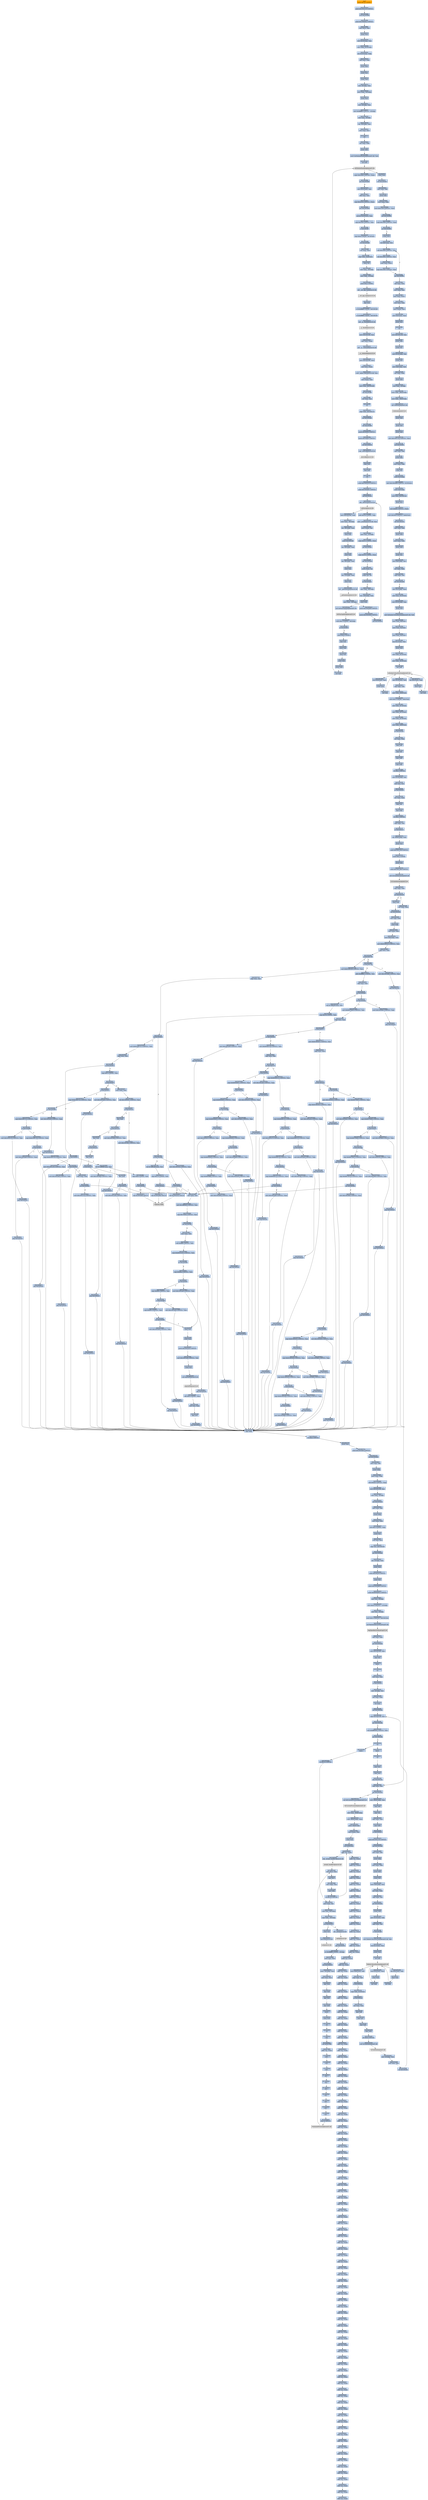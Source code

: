 digraph G {
node[shape=rectangle,style=filled,fillcolor=lightsteelblue,color=lightsteelblue]
bgcolor="transparent"
a0x01003da2pushl_0x70UINT8[label="start\npushl $0x70<UINT8>",color="lightgrey",fillcolor="orange"];
a0x01003da4pushl_0x1002c10UINT32[label="0x01003da4\npushl $0x1002c10<UINT32>"];
a0x01003da9call_0x01003ff8[label="0x01003da9\ncall 0x01003ff8"];
a0x01003ff8pushl_0x100404aUINT32[label="0x01003ff8\npushl $0x100404a<UINT32>"];
a0x01003ffdmovl_fs_0_eax[label="0x01003ffd\nmovl %fs:0, %eax"];
a0x01004003pushl_eax[label="0x01004003\npushl %eax"];
a0x01004004movl_0x10esp__eax[label="0x01004004\nmovl 0x10(%esp), %eax"];
a0x01004008movl_ebp_0x10esp_[label="0x01004008\nmovl %ebp, 0x10(%esp)"];
a0x0100400cleal_0x10esp__ebp[label="0x0100400c\nleal 0x10(%esp), %ebp"];
a0x01004010subl_eax_esp[label="0x01004010\nsubl %eax, %esp"];
a0x01004012pushl_ebx[label="0x01004012\npushl %ebx"];
a0x01004013pushl_esi[label="0x01004013\npushl %esi"];
a0x01004014pushl_edi[label="0x01004014\npushl %edi"];
a0x01004015movl__8ebp__eax[label="0x01004015\nmovl -8(%ebp), %eax"];
a0x01004018movl_esp__24ebp_[label="0x01004018\nmovl %esp, -24(%ebp)"];
a0x0100401bpushl_eax[label="0x0100401b\npushl %eax"];
a0x0100401cmovl__4ebp__eax[label="0x0100401c\nmovl -4(%ebp), %eax"];
a0x0100401fmovl_0xffffffffUINT32__4ebp_[label="0x0100401f\nmovl $0xffffffff<UINT32>, -4(%ebp)"];
a0x01004026movl_eax__8ebp_[label="0x01004026\nmovl %eax, -8(%ebp)"];
a0x01004029leal__16ebp__eax[label="0x01004029\nleal -16(%ebp), %eax"];
a0x0100402cmovl_eax_fs_0[label="0x0100402c\nmovl %eax, %fs:0"];
a0x01004032ret[label="0x01004032\nret"];
a0x01003daexorl_ebx_ebx[label="0x01003dae\nxorl %ebx, %ebx"];
a0x01003db0pushl_ebx[label="0x01003db0\npushl %ebx"];
a0x01003db1movl_GetModuleHandleA_kernel32_dll_edi[label="0x01003db1\nmovl GetModuleHandleA@kernel32.dll, %edi"];
a0x01003db7call_edi[label="0x01003db7\ncall %edi"];
GetModuleHandleA_kernel32_dll[label="GetModuleHandleA@kernel32.dll",color="lightgrey",fillcolor="lightgrey"];
a0x01003db9cmpw_0x5a4dUINT16_eax_[label="0x01003db9\ncmpw $0x5a4d<UINT16>, (%eax)"];
a0x01003dbejne_0x01003ddf[label="0x01003dbe\njne 0x01003ddf"];
a0x01003dc0movl_0x3ceax__ecx[label="0x01003dc0\nmovl 0x3c(%eax), %ecx"];
a0x01003dc3addl_eax_ecx[label="0x01003dc3\naddl %eax, %ecx"];
a0x01003dc5cmpl_0x4550UINT32_ecx_[label="0x01003dc5\ncmpl $0x4550<UINT32>, (%ecx)"];
a0x01003dcbjne_0x01003ddf[label="0x01003dcb\njne 0x01003ddf"];
a0x01003dcdmovzwl_0x18ecx__eax[label="0x01003dcd\nmovzwl 0x18(%ecx), %eax"];
a0x01003dd1cmpl_0x10bUINT32_eax[label="0x01003dd1\ncmpl $0x10b<UINT32>, %eax"];
a0x01003dd6je_0x01003df7[label="0x01003dd6\nje 0x01003df7"];
a0x01003df7cmpl_0xeUINT8_0x74ecx_[label="0x01003df7\ncmpl $0xe<UINT8>, 0x74(%ecx)"];
a0x01003dfbjbe_0x01003ddf[label="0x01003dfb\njbe 0x01003ddf"];
a0x01003dfdxorl_eax_eax[label="0x01003dfd\nxorl %eax, %eax"];
a0x01003dffcmpl_ebx_0xe8ecx_[label="0x01003dff\ncmpl %ebx, 0xe8(%ecx)"];
a0x01003e05setne_al[label="0x01003e05\nsetne %al"];
a0x01003e08movl_eax__28ebp_[label="0x01003e08\nmovl %eax, -28(%ebp)"];
a0x01003e0bmovl_ebx__4ebp_[label="0x01003e0b\nmovl %ebx, -4(%ebp)"];
a0x01003e0epushl_0x2UINT8[label="0x01003e0e\npushl $0x2<UINT8>"];
a0x01003e10call___set_app_type_msvcrt_dll[label="0x01003e10\ncall __set_app_type@msvcrt.dll"];
a__set_app_type_msvcrt_dll[label="__set_app_type@msvcrt.dll",color="lightgrey",fillcolor="lightgrey"];
a0x01003e16popl_ecx[label="0x01003e16\npopl %ecx"];
a0x01003e17orl_0xffffffffUINT8_0x010053f8[label="0x01003e17\norl $0xffffffff<UINT8>, 0x010053f8"];
a0x01003e1eorl_0xffffffffUINT8_0x010053fc[label="0x01003e1e\norl $0xffffffff<UINT8>, 0x010053fc"];
a0x01003e25call___p__fmode_msvcrt_dll[label="0x01003e25\ncall __p__fmode@msvcrt.dll"];
a__p__fmode_msvcrt_dll[label="__p__fmode@msvcrt.dll",color="lightgrey",fillcolor="lightgrey"];
a0x01003e2bmovl_0x010053f4_ecx[label="0x01003e2b\nmovl 0x010053f4, %ecx"];
a0x01003e31movl_ecx_eax_[label="0x01003e31\nmovl %ecx, (%eax)"];
a0x01003e33call___p__commode_msvcrt_dll[label="0x01003e33\ncall __p__commode@msvcrt.dll"];
a__p__commode_msvcrt_dll[label="__p__commode@msvcrt.dll",color="lightgrey",fillcolor="lightgrey"];
a0x01003e39movl_0x010053f0_ecx[label="0x01003e39\nmovl 0x010053f0, %ecx"];
a0x01003e3fmovl_ecx_eax_[label="0x01003e3f\nmovl %ecx, (%eax)"];
a0x01003e41movl__adjust_fdiv_msvcrt_dll_eax[label="0x01003e41\nmovl _adjust_fdiv@msvcrt.dll, %eax"];
a0x01003e46movl_eax__eax[label="0x01003e46\nmovl (%eax), %eax"];
a0x01003e48movl_eax_0x01005400[label="0x01003e48\nmovl %eax, 0x01005400"];
a0x01003e4dcall_0x01003ff0[label="0x01003e4d\ncall 0x01003ff0"];
a0x01003ff0xorl_eax_eax[label="0x01003ff0\nxorl %eax, %eax"];
a0x01003ff2ret[label="0x01003ff2\nret"];
a0x01003e52cmpl_ebx_0x01005110[label="0x01003e52\ncmpl %ebx, 0x01005110"];
a0x01003e58jne_0x01003e66[label="0x01003e58\njne 0x01003e66"];
a0x01003e66call_0x01003fd9[label="0x01003e66\ncall 0x01003fd9"];
a0x01003fd9pushl_0x30000UINT32[label="0x01003fd9\npushl $0x30000<UINT32>"];
a0x01003fdepushl_0x10000UINT32[label="0x01003fde\npushl $0x10000<UINT32>"];
a0x01003fe3call_0x01004056[label="0x01003fe3\ncall 0x01004056"];
a0x01004056jmp__controlfp_msvcrt_dll[label="0x01004056\njmp _controlfp@msvcrt.dll"];
a_controlfp_msvcrt_dll[label="_controlfp@msvcrt.dll",color="lightgrey",fillcolor="lightgrey"];
a0x01003fe8popl_ecx[label="0x01003fe8\npopl %ecx"];
a0x01003fe9popl_ecx[label="0x01003fe9\npopl %ecx"];
a0x01003fearet[label="0x01003fea\nret"];
a0x01003e6bpushl_0x1005010UINT32[label="0x01003e6b\npushl $0x1005010<UINT32>"];
a0x01003e70pushl_0x100500cUINT32[label="0x01003e70\npushl $0x100500c<UINT32>"];
a0x01003e75call_0x01003fce[label="0x01003e75\ncall 0x01003fce"];
a0x01003fcejmp__initterm_msvcrt_dll[label="0x01003fce\njmp _initterm@msvcrt.dll"];
a_initterm_msvcrt_dll[label="_initterm@msvcrt.dll",color="lightgrey",fillcolor="lightgrey"];
a0x01003e7amovl_0x010053ec_eax[label="0x01003e7a\nmovl 0x010053ec, %eax"];
a0x01003e7fmovl_eax__36ebp_[label="0x01003e7f\nmovl %eax, -36(%ebp)"];
a0x01003e82leal__36ebp__eax[label="0x01003e82\nleal -36(%ebp), %eax"];
a0x01003e85pushl_eax[label="0x01003e85\npushl %eax"];
a0x01003e86pushl_0x010053e8[label="0x01003e86\npushl 0x010053e8"];
a0x01003e8cleal__44ebp__eax[label="0x01003e8c\nleal -44(%ebp), %eax"];
a0x01003e8fpushl_eax[label="0x01003e8f\npushl %eax"];
a0x01003e90leal__48ebp__eax[label="0x01003e90\nleal -48(%ebp), %eax"];
a0x01003e93pushl_eax[label="0x01003e93\npushl %eax"];
a0x01003e94leal__52ebp__eax[label="0x01003e94\nleal -52(%ebp), %eax"];
a0x01003e97pushl_eax[label="0x01003e97\npushl %eax"];
a0x01003e98call___getmainargs_msvcrt_dll[label="0x01003e98\ncall __getmainargs@msvcrt.dll"];
a__getmainargs_msvcrt_dll[label="__getmainargs@msvcrt.dll",color="lightgrey",fillcolor="lightgrey"];
a0x01003e9emovl_eax__56ebp_[label="0x01003e9e\nmovl %eax, -56(%ebp)"];
a0x01003ea1pushl_0x1005008UINT32[label="0x01003ea1\npushl $0x1005008<UINT32>"];
a0x01003ea6pushl_0x1005000UINT32[label="0x01003ea6\npushl $0x1005000<UINT32>"];
a0x01003eabcall_0x01003fce[label="0x01003eab\ncall 0x01003fce"];
a0x01003eb0addl_0x24UINT8_esp[label="0x01003eb0\naddl $0x24<UINT8>, %esp"];
a0x01003eb3movl__acmdln_msvcrt_dll_eax[label="0x01003eb3\nmovl _acmdln@msvcrt.dll, %eax"];
a0x01003eb8movl_eax__esi[label="0x01003eb8\nmovl (%eax), %esi"];
a0x01003ebamovl_esi__32ebp_[label="0x01003eba\nmovl %esi, -32(%ebp)"];
a0x01003ebdcmpb_0x22UINT8_esi_[label="0x01003ebd\ncmpb $0x22<UINT8>, (%esi)"];
a0x01003ec0jne_0x01003efc[label="0x01003ec0\njne 0x01003efc"];
a0x01003efccmpb_0x20UINT8_esi_[label="0x01003efc\ncmpb $0x20<UINT8>, (%esi)"];
a0x01003effjbe_0x01003ed9[label="0x01003eff\njbe 0x01003ed9"];
a0x01003ed9movb_esi__al[label="0x01003ed9\nmovb (%esi), %al"];
a0x01003edbcmpb_bl_al[label="0x01003edb\ncmpb %bl, %al"];
a0x01003eddje_0x01003ee3[label="0x01003edd\nje 0x01003ee3"];
a0x01003ee3movl_ebx__84ebp_[label="0x01003ee3\nmovl %ebx, -84(%ebp)"];
a0x01003ee6leal__128ebp__eax[label="0x01003ee6\nleal -128(%ebp), %eax"];
a0x01003ee9pushl_eax[label="0x01003ee9\npushl %eax"];
a0x01003eeacall_GetStartupInfoA_kernel32_dll[label="0x01003eea\ncall GetStartupInfoA@kernel32.dll"];
GetStartupInfoA_kernel32_dll[label="GetStartupInfoA@kernel32.dll",color="lightgrey",fillcolor="lightgrey"];
a0x01003ef0testb_0x1UINT8__84ebp_[label="0x01003ef0\ntestb $0x1<UINT8>, -84(%ebp)"];
a0x01003ef4je_0x01003f07[label="0x01003ef4\nje 0x01003f07"];
a0x01003f07pushl_0xaUINT8[label="0x01003f07\npushl $0xa<UINT8>"];
a0x01003f09popl_eax[label="0x01003f09\npopl %eax"];
a0x01003f0apushl_eax[label="0x01003f0a\npushl %eax"];
a0x01003f0bpushl_esi[label="0x01003f0b\npushl %esi"];
a0x01003f0cpushl_ebx[label="0x01003f0c\npushl %ebx"];
a0x01003f0dpushl_ebx[label="0x01003f0d\npushl %ebx"];
a0x01003f0ecall_edi[label="0x01003f0e\ncall %edi"];
a0x01003f10pushl_eax[label="0x01003f10\npushl %eax"];
a0x01003f11call_0x010030e3[label="0x01003f11\ncall 0x010030e3"];
a0x010030e3movl_edi_edi[label="0x010030e3\nmovl %edi, %edi"];
a0x010030e5pushl_ebp[label="0x010030e5\npushl %ebp"];
a0x010030e6movl_esp_ebp[label="0x010030e6\nmovl %esp, %ebp"];
a0x010030e8movl_0x2230UINT32_eax[label="0x010030e8\nmovl $0x2230<UINT32>, %eax"];
a0x010030edcall_0x01003f80[label="0x010030ed\ncall 0x01003f80"];
a0x01003f80cmpl_0x1000UINT32_eax[label="0x01003f80\ncmpl $0x1000<UINT32>, %eax"];
a0x01003f85jae_0x01003f95[label="0x01003f85\njae 0x01003f95"];
a0x01003f95pushl_ecx[label="0x01003f95\npushl %ecx"];
a0x01003f96leal_0x8esp__ecx[label="0x01003f96\nleal 0x8(%esp), %ecx"];
a0x01003f9asubl_0x1000UINT32_ecx[label="0x01003f9a\nsubl $0x1000<UINT32>, %ecx"];
a0x01003fa0subl_0x1000UINT32_eax[label="0x01003fa0\nsubl $0x1000<UINT32>, %eax"];
a0x01003fa5testl_eax_ecx_[label="0x01003fa5\ntestl %eax, (%ecx)"];
a0x01003fa7cmpl_0x1000UINT32_eax[label="0x01003fa7\ncmpl $0x1000<UINT32>, %eax"];
a0x01003facjae_0x01003f9a[label="0x01003fac\njae 0x01003f9a"];
a0x01003faesubl_eax_ecx[label="0x01003fae\nsubl %eax, %ecx"];
a0x01003fb0movl_esp_eax[label="0x01003fb0\nmovl %esp, %eax"];
a0x01003fb2testl_eax_ecx_[label="0x01003fb2\ntestl %eax, (%ecx)"];
a0x01003fb4movl_ecx_esp[label="0x01003fb4\nmovl %ecx, %esp"];
a0x01003fb6movl_eax__ecx[label="0x01003fb6\nmovl (%eax), %ecx"];
a0x01003fb8movl_0x4eax__eax[label="0x01003fb8\nmovl 0x4(%eax), %eax"];
a0x01003fbbpushl_eax[label="0x01003fbb\npushl %eax"];
a0x01003fbcret[label="0x01003fbc\nret"];
a0x010030f2movl_0x01005108_eax[label="0x010030f2\nmovl 0x01005108, %eax"];
a0x010030f7pushl_ebx[label="0x010030f7\npushl %ebx"];
a0x010030f8pushl_esi[label="0x010030f8\npushl %esi"];
a0x010030f9movl_0x10ebp__esi[label="0x010030f9\nmovl 0x10(%ebp), %esi"];
a0x010030fcpushl_edi[label="0x010030fc\npushl %edi"];
a0x010030fdmovl_0x8ebp__edi[label="0x010030fd\nmovl 0x8(%ebp), %edi"];
a0x01003100xorl_ebx_ebx[label="0x01003100\nxorl %ebx, %ebx"];
a0x01003102pushl_ebx[label="0x01003102\npushl %ebx"];
a0x01003103movl_eax__4ebp_[label="0x01003103\nmovl %eax, -4(%ebp)"];
a0x01003106movl_ebx__8644ebp_[label="0x01003106\nmovl %ebx, -8644(%ebp)"];
a0x0100310cmovl_ebx__8640ebp_[label="0x0100310c\nmovl %ebx, -8640(%ebp)"];
a0x01003112call_CoInitialize_ole32_dll[label="0x01003112\ncall CoInitialize@ole32.dll"];
CoInitialize_ole32_dll[label="CoInitialize@ole32.dll",color="lightgrey",fillcolor="lightgrey"];
a0x01003118pushl_ebx[label="0x01003118\npushl %ebx"];
a0x01003119pushl_edi[label="0x01003119\npushl %edi"];
a0x0100311apushl_ebx[label="0x0100311a\npushl %ebx"];
a0x0100311bmovl_0x1005118UINT32_ecx[label="0x0100311b\nmovl $0x1005118<UINT32>, %ecx"];
a0x01003120call_0x01002ffa[label="0x01003120\ncall 0x01002ffa"];
a0x01002ffamovl_edi_edi[label="0x01002ffa\nmovl %edi, %edi"];
a0x01002ffcpushl_ebp[label="0x01002ffc\npushl %ebp"];
a0x01002ffdmovl_esp_ebp[label="0x01002ffd\nmovl %esp, %ebp"];
a0x01002fffpushl_esi[label="0x01002fff\npushl %esi"];
a0x01003000pushl_0xcebp_[label="0x01003000\npushl 0xc(%ebp)"];
a0x01003003movl_0x10050b0UINT32_0x70ecx_[label="0x01003003\nmovl $0x10050b0<UINT32>, 0x70(%ecx)"];
a0x0100300apushl_0x8ebp_[label="0x0100300a\npushl 0x8(%ebp)"];
a0x0100300dmovl_ecx_0x010051d4[label="0x0100300d\nmovl %ecx, 0x010051d4"];
a0x01003013pushl_ecx[label="0x01003013\npushl %ecx"];
a0x01003014movl_0x84UINT32_ecx_[label="0x01003014\nmovl $0x84<UINT32>, (%ecx)"];
a0x0100301amovl_0x300UINT32_0x64ecx_[label="0x0100301a\nmovl $0x300<UINT32>, 0x64(%ecx)"];
a0x01003021call_0x01002d31[label="0x01003021\ncall 0x01002d31"];
a0x01002d31movl_edi_edi[label="0x01002d31\nmovl %edi, %edi"];
a0x01002d33pushl_ebp[label="0x01002d33\npushl %ebp"];
a0x01002d34movl_esp_ebp[label="0x01002d34\nmovl %esp, %ebp"];
a0x01002d36pushl_ebx[label="0x01002d36\npushl %ebx"];
a0x01002d37pushl_esi[label="0x01002d37\npushl %esi"];
a0x01002d38movl_0x8ebp__esi[label="0x01002d38\nmovl 0x8(%ebp), %esi"];
a0x01002d3bxorl_ebx_ebx[label="0x01002d3b\nxorl %ebx, %ebx"];
a0x01002d3dcmpl_ebx_esi[label="0x01002d3d\ncmpl %ebx, %esi"];
a0x01002d3fjne_0x01002d48[label="0x01002d3f\njne 0x01002d48"];
a0x01002d48movl_0xcebp__eax[label="0x01002d48\nmovl 0xc(%ebp), %eax"];
a0x01002d4bmovl_eax_0x10esi_[label="0x01002d4b\nmovl %eax, 0x10(%esi)"];
a0x01002d4emovl_0x10ebp__eax[label="0x01002d4e\nmovl 0x10(%ebp), %eax"];
a0x01002d51pushl_edi[label="0x01002d51\npushl %edi"];
a0x01002d52movl_InitializeCriticalSection_kernel32_dll_edi[label="0x01002d52\nmovl InitializeCriticalSection@kernel32.dll, %edi"];
a0x01002d58movl_eax_0x8esi_[label="0x01002d58\nmovl %eax, 0x8(%esi)"];
a0x01002d5bmovl_eax_0xcesi_[label="0x01002d5b\nmovl %eax, 0xc(%esi)"];
a0x01002d5emovl_eax_0x4esi_[label="0x01002d5e\nmovl %eax, 0x4(%esi)"];
a0x01002d61leal_0x1cesi__eax[label="0x01002d61\nleal 0x1c(%esi), %eax"];
a0x01002d64pushl_eax[label="0x01002d64\npushl %eax"];
a0x01002d65movl_ebx_0x14esi_[label="0x01002d65\nmovl %ebx, 0x14(%esi)"];
a0x01002d68movl_ebx_0x18esi_[label="0x01002d68\nmovl %ebx, 0x18(%esi)"];
a0x01002d6bcall_edi[label="0x01002d6b\ncall %edi"];
InitializeCriticalSection_kernel32_dll[label="InitializeCriticalSection@kernel32.dll",color="lightgrey",fillcolor="lightgrey"];
a0x01002d6dleal_0x34esi__eax[label="0x01002d6d\nleal 0x34(%esi), %eax"];
a0x01002d70pushl_eax[label="0x01002d70\npushl %eax"];
a0x01002d71call_edi[label="0x01002d71\ncall %edi"];
a0x01002d73leal_0x4cesi__eax[label="0x01002d73\nleal 0x4c(%esi), %eax"];
a0x01002d76pushl_eax[label="0x01002d76\npushl %eax"];
a0x01002d77call_edi[label="0x01002d77\ncall %edi"];
a0x01002d79movl_0x10esi__edi[label="0x01002d79\nmovl 0x10(%esi), %edi"];
a0x01002d7ccmpl_ebx_edi[label="0x01002d7c\ncmpl %ebx, %edi"];
a0x01002d7emovl_ebx_0x68esi_[label="0x01002d7e\nmovl %ebx, 0x68(%esi)"];
a0x01002d81movb_0x1UINT8_0x6cesi_[label="0x01002d81\nmovb $0x1<UINT8>, 0x6c(%esi)"];
a0x01002d85movl_ebx_0x74esi_[label="0x01002d85\nmovl %ebx, 0x74(%esi)"];
a0x01002d88movl_ebx_0x7cesi_[label="0x01002d88\nmovl %ebx, 0x7c(%esi)"];
a0x01002d8bmovl_ebx_0x78esi_[label="0x01002d8b\nmovl %ebx, 0x78(%esi)"];
a0x01002d8emovl_ebx_0x80esi_[label="0x01002d8e\nmovl %ebx, 0x80(%esi)"];
a0x01002d94je_0x01002daa[label="0x01002d94\nje 0x01002daa"];
a0x01002daaxorl_eax_eax[label="0x01002daa\nxorl %eax, %eax"];
a0x01002dacpopl_edi[label="0x01002dac\npopl %edi"];
a0x01002dadpopl_esi[label="0x01002dad\npopl %esi"];
a0x01002daepopl_ebx[label="0x01002dae\npopl %ebx"];
a0x01002dafpopl_ebp[label="0x01002daf\npopl %ebp"];
a0x01002db0ret_0xcUINT16[label="0x01002db0\nret $0xc<UINT16>"];
a0x01003026movl_0x10ebp__esi[label="0x01003026\nmovl 0x10(%ebp), %esi"];
a0x01003029testl_esi_esi[label="0x01003029\ntestl %esi, %esi"];
a0x0100302bje_0x01003038[label="0x0100302b\nje 0x01003038"];
a0x01003038xorl_eax_eax[label="0x01003038\nxorl %eax, %eax"];
a0x0100303apopl_esi[label="0x0100303a\npopl %esi"];
a0x0100303bpopl_ebp[label="0x0100303b\npopl %ebp"];
a0x0100303cret_0xcUINT16[label="0x0100303c\nret $0xc<UINT16>"];
a0x01003125cmpl_ebx_esi[label="0x01003125\ncmpl %ebx, %esi"];
a0x01003127je_0x01003215[label="0x01003127\nje 0x01003215"];
a0x01003215leal__8640ebp__eax[label="0x01003215\nleal -8640(%ebp), %eax"];
a0x0100321bpushl_eax[label="0x0100321b\npushl %eax"];
a0x0100321cpushl_0x1001158UINT32[label="0x0100321c\npushl $0x1001158<UINT32>"];
a0x01003221pushl_0x1UINT8[label="0x01003221\npushl $0x1<UINT8>"];
a0x01003223pushl_ebx[label="0x01003223\npushl %ebx"];
a0x01003224pushl_0x10011d8UINT32[label="0x01003224\npushl $0x10011d8<UINT32>"];
a0x01003229call_CoCreateInstance_ole32_dll[label="0x01003229\ncall CoCreateInstance@ole32.dll"];
CoCreateInstance_ole32_dll[label="CoCreateInstance@ole32.dll",color="lightgrey",fillcolor="lightgrey"];
a0x0100322fcmpl_ebx_eax[label="0x0100322f\ncmpl %ebx, %eax"];
a0x01003231jnl_0x01003248[label="0x01003231\njnl 0x01003248"];
a0x01003233pushl_eax[label="0x01003233\npushl %eax"];
a0x01003248xorl_eax_eax[label="0x01003248\nxorl %eax, %eax"];
a0x0100324acmpl_ebx_eax[label="0x0100324a\ncmpl %ebx, %eax"];
a0x0100324cjne_0x01003420[label="0x0100324c\njne 0x01003420"];
a0x01003252call_GetCurrentProcessId_kernel32_dll[label="0x01003252\ncall GetCurrentProcessId@kernel32.dll"];
GetCurrentProcessId_kernel32_dll[label="GetCurrentProcessId@kernel32.dll",color="lightgrey",fillcolor="lightgrey"];
a0x01003258movl_eax__8648ebp_[label="0x01003258\nmovl %eax, -8648(%ebp)"];
a0x0100325emovl__8640ebp__eax[label="0x0100325e\nmovl -8640(%ebp), %eax"];
a0x01003264pushl__8648ebp_[label="0x01003264\npushl -8648(%ebp)"];
a0x0100326amovl_eax__ecx[label="0x0100326a\nmovl (%eax), %ecx"];
a0x0100326cpushl_eax[label="0x0100326c\npushl %eax"];
a0x0100326dcall_0x38ecx_[label="0x0100326d\ncall 0x38(%ecx)"];
a0x00000000addb_al_eax_[label="0x00000000\naddb %al, (%eax)"];
a0x0100404ajmp__except_handler3_msvcrt_dll[label="0x0100404a\njmp _except_handler3@msvcrt.dll"];
a_except_handler3_msvcrt_dll[label="_except_handler3@msvcrt.dll",color="lightgrey",fillcolor="lightgrey"];
a0x7c9032a8movl_fs_0_esp[label="0x7c9032a8\nmovl %fs:0, %esp"];
a0x7c9032afpopl_fs_0[label="0x7c9032af\npopl %fs:0"];
a0x7c9032b6movl_ebp_esp[label="0x7c9032b6\nmovl %ebp, %esp"];
a0x7c9032b8popl_ebp[label="0x7c9032b8\npopl %ebp"];
a0x7c9032b9ret_0x14UINT16[label="0x7c9032b9\nret $0x14<UINT16>"];
a0x01003f16movl_eax_esi[label="0x01003f16\nmovl %eax, %esi"];
a0x01003f18movl_esi__60ebp_[label="0x01003f18\nmovl %esi, -60(%ebp)"];
a0x01003f1bcmpl_ebx__28ebp_[label="0x01003f1b\ncmpl %ebx, -28(%ebp)"];
a0x01003f1ejne_0x01003f27[label="0x01003f1e\njne 0x01003f27"];
a0x01003f20pushl_esi[label="0x01003f20\npushl %esi"];
a0x01003f21call_exit_msvcrt_dll[label="0x01003f21\ncall exit@msvcrt.dll"];
exit_msvcrt_dll[label="exit@msvcrt.dll",color="lightgrey",fillcolor="lightgrey"];
a0x01003234call_0x01003456[label="0x01003234\ncall 0x01003456"];
a0x01003456movl_edi_edi[label="0x01003456\nmovl %edi, %edi"];
a0x01003458pushl_ebp[label="0x01003458\npushl %ebp"];
a0x01003459movl_esp_ebp[label="0x01003459\nmovl %esp, %ebp"];
a0x0100345bmovl_0x8ebp__eax[label="0x0100345b\nmovl 0x8(%ebp), %eax"];
a0x0100345emovl_0x81000322UINT32_ecx[label="0x0100345e\nmovl $0x81000322<UINT32>, %ecx"];
a0x01003463cmpl_ecx_eax[label="0x01003463\ncmpl %ecx, %eax"];
a0x01003465jg_0x01003758[label="0x01003465\njg 0x01003758"];
a0x0100346bje_0x0100374e[label="0x0100346b\nje 0x0100374e"];
a0x01003758movl_0x8100033fUINT32_ecx[label="0x01003758\nmovl $0x8100033f<UINT32>, %ecx"];
a0x0100375dcmpl_ecx_eax[label="0x0100375d\ncmpl %ecx, %eax"];
a0x0100375fjg_0x01003853[label="0x0100375f\njg 0x01003853"];
a0x01003765je_0x01003849[label="0x01003765\nje 0x01003849"];
a0x01003853movl_0x81000751UINT32_ecx[label="0x01003853\nmovl $0x81000751<UINT32>, %ecx"];
a0x01003858cmpl_ecx_eax[label="0x01003858\ncmpl %ecx, %eax"];
a0x0100385ajg_0x0100391c[label="0x0100385a\njg 0x0100391c"];
a0x01003860je_0x01003912[label="0x01003860\nje 0x01003912"];
a0x0100391ccmpl_0x1UINT8_eax[label="0x0100391c\ncmpl $0x1<UINT8>, %eax"];
a0x0100391fjg_0x0100397f[label="0x0100391f\njg 0x0100397f"];
a0x01003921je_0x01003975[label="0x01003921\nje 0x01003975"];
a0x0100397fmovl_eax_ecx[label="0x0100397f\nmovl %eax, %ecx"];
a0x01003981subl_0x1000301UINT32_ecx[label="0x01003981\nsubl $0x1000301<UINT32>, %ecx"];
a0x01003987je_0x01003a2c[label="0x01003987\nje 0x01003a2c"];
a0x0100398ddecl_ecx[label="0x0100398d\ndecl %ecx"];
a0x01003a2cmovl_0x100194cUINT32_eax[label="0x01003a2c\nmovl $0x100194c<UINT32>, %eax"];
a0x01003a31popl_ebp[label="0x01003a31\npopl %ebp"];
a0x01003a32ret_0x4UINT16[label="0x01003a32\nret $0x4<UINT16>"];
a0x01003239pushl_eax[label="0x01003239\npushl %eax"];
a0x0100323apushl_0x10016b4UINT32[label="0x0100323a\npushl $0x10016b4<UINT32>"];
a0x0100323fcall_0x01003bb3[label="0x0100323f\ncall 0x01003bb3"];
a0x01003bb3movl_edi_edi[label="0x01003bb3\nmovl %edi, %edi"];
a0x01003bb5pushl_ebp[label="0x01003bb5\npushl %ebp"];
a0x01003bb6movl_esp_ebp[label="0x01003bb6\nmovl %esp, %ebp"];
a0x01003bb8subl_0xfa4UINT32_esp[label="0x01003bb8\nsubl $0xfa4<UINT32>, %esp"];
a0x01003bbemovl_0x01005108_eax[label="0x01003bbe\nmovl 0x01005108, %eax"];
a0x01003bc3movl_eax__4ebp_[label="0x01003bc3\nmovl %eax, -4(%ebp)"];
a0x01003bc6call_0x01003b2e[label="0x01003bc6\ncall 0x01003b2e"];
a0x01003b2emovl_edi_edi[label="0x01003b2e\nmovl %edi, %edi"];
a0x01003b30pushl_ebp[label="0x01003b30\npushl %ebp"];
a0x01003b31movl_esp_ebp[label="0x01003b31\nmovl %esp, %ebp"];
a0x01003b33subl_0xcUINT8_esp[label="0x01003b33\nsubl $0xc<UINT8>, %esp"];
a0x01003b36pushl_esi[label="0x01003b36\npushl %esi"];
a0x01003b37xorl_esi_esi[label="0x01003b37\nxorl %esi, %esi"];
a0x01003b39cmpl_esi_0x010053e4[label="0x01003b39\ncmpl %esi, 0x010053e4"];
a0x01003b3fjne_0x01003ba6[label="0x01003b3f\njne 0x01003ba6"];
a0x01003b41leal__4ebp__eax[label="0x01003b41\nleal -4(%ebp), %eax"];
a0x01003b44pushl_eax[label="0x01003b44\npushl %eax"];
a0x01003b45pushl_0x20019UINT32[label="0x01003b45\npushl $0x20019<UINT32>"];
a0x01003b4apushl_esi[label="0x01003b4a\npushl %esi"];
a0x01003b4bpushl_0x1002b90UINT32[label="0x01003b4b\npushl $0x1002b90<UINT32>"];
a0x01003b50pushl_0x80000002UINT32[label="0x01003b50\npushl $0x80000002<UINT32>"];
a0x01003b55movl_esi__8ebp_[label="0x01003b55\nmovl %esi, -8(%ebp)"];
a0x01003b58movl_0x4UINT32__12ebp_[label="0x01003b58\nmovl $0x4<UINT32>, -12(%ebp)"];
a0x01003b5fmovl_esi__4ebp_[label="0x01003b5f\nmovl %esi, -4(%ebp)"];
a0x01003b62movl_0x1UINT32_0x010053e4[label="0x01003b62\nmovl $0x1<UINT32>, 0x010053e4"];
a0x01003b6ccall_RegOpenKeyExW_advapi32_dll[label="0x01003b6c\ncall RegOpenKeyExW@advapi32.dll"];
RegOpenKeyExW_advapi32_dll[label="RegOpenKeyExW@advapi32.dll",color="lightgrey",fillcolor="lightgrey"];
a0x01003b72testl_eax_eax[label="0x01003b72\ntestl %eax, %eax"];
a0x01003b74jne_0x01003ba6[label="0x01003b74\njne 0x01003ba6"];
a0x01003ba6movl_0x010053e0_eax[label="0x01003ba6\nmovl 0x010053e0, %eax"];
a0x01003babpopl_esi[label="0x01003bab\npopl %esi"];
a0x01003bacleave_[label="0x01003bac\nleave "];
a0x01003badret[label="0x01003bad\nret"];
a0x01003bcbtestl_eax_eax[label="0x01003bcb\ntestl %eax, %eax"];
a0x01003bcdje_0x01003c05[label="0x01003bcd\nje 0x01003c05"];
a0x01003c05movl__4ebp__ecx[label="0x01003c05\nmovl -4(%ebp), %ecx"];
a0x01003c08xorl_eax_eax[label="0x01003c08\nxorl %eax, %eax"];
a0x01003c0aincl_eax[label="0x01003c0a\nincl %eax"];
a0x01003c0bcall_0x01003c8a[label="0x01003c0b\ncall 0x01003c8a"];
a0x01003c8acmpl_0x01005108_ecx[label="0x01003c8a\ncmpl 0x01005108, %ecx"];
a0x01003c90jne_0x01003c9b[label="0x01003c90\njne 0x01003c9b"];
a0x01003c92testl_0xffff0000UINT32_ecx[label="0x01003c92\ntestl $0xffff0000<UINT32>, %ecx"];
a0x01003c98jne_0x01003c9b[label="0x01003c98\njne 0x01003c9b"];
a0x01003c9aret[label="0x01003c9a\nret"];
a0x01003c10leave_[label="0x01003c10\nleave "];
a0x01003c11ret[label="0x01003c11\nret"];
a0x01003244popl_ecx[label="0x01003244\npopl %ecx"];
a0x01003245popl_ecx[label="0x01003245\npopl %ecx"];
a0x01003246jmp_0x0100324a[label="0x01003246\njmp 0x0100324a"];
a0x01003420movl__8640ebp__eax[label="0x01003420\nmovl -8640(%ebp), %eax"];
a0x01003426popl_edi[label="0x01003426\npopl %edi"];
a0x01003427popl_esi[label="0x01003427\npopl %esi"];
a0x01003428cmpl_ebx_eax[label="0x01003428\ncmpl %ebx, %eax"];
a0x0100342apopl_ebx[label="0x0100342a\npopl %ebx"];
a0x0100342bje_0x01003433[label="0x0100342b\nje 0x01003433"];
a0x01003433pushl_0x1005118UINT32[label="0x01003433\npushl $0x1005118<UINT32>"];
a0x01003438call_0x01002db8[label="0x01003438\ncall 0x01002db8"];
a0x01002db8movl_edi_edi[label="0x01002db8\nmovl %edi, %edi"];
a0x01002dbapushl_ebp[label="0x01002dba\npushl %ebp"];
a0x01002dbbmovl_esp_ebp[label="0x01002dbb\nmovl %esp, %ebp"];
a0x01002dbdpushl_ebx[label="0x01002dbd\npushl %ebx"];
a0x01002dbepushl_esi[label="0x01002dbe\npushl %esi"];
a0x01002dbfmovl_0x8ebp__esi[label="0x01002dbf\nmovl 0x8(%ebp), %esi"];
a0x01002dc2xorl_ebx_ebx[label="0x01002dc2\nxorl %ebx, %ebx"];
a0x01002dc4cmpl_ebx_esi[label="0x01002dc4\ncmpl %ebx, %esi"];
a0x01002dc6jne_0x01002dd2[label="0x01002dc6\njne 0x01002dd2"];
a0x01002dd2pushl_edi[label="0x01002dd2\npushl %edi"];
a0x01002dd3movl_0x10esi__edi[label="0x01002dd3\nmovl 0x10(%esi), %edi"];
a0x01002dd6cmpl_ebx_edi[label="0x01002dd6\ncmpl %ebx, %edi"];
a0x01002dd8je_0x01002dfd[label="0x01002dd8\nje 0x01002dfd"];
a0x01002dfdmovl_DeleteCriticalSection_kernel32_dll_edi[label="0x01002dfd\nmovl DeleteCriticalSection@kernel32.dll, %edi"];
a0x01002e03leal_0x1cesi__eax[label="0x01002e03\nleal 0x1c(%esi), %eax"];
a0x01002e06pushl_eax[label="0x01002e06\npushl %eax"];
a0x01002e07call_edi[label="0x01002e07\ncall %edi"];
DeleteCriticalSection_kernel32_dll[label="DeleteCriticalSection@kernel32.dll",color="lightgrey",fillcolor="lightgrey"];
a0x01002e09leal_0x34esi__eax[label="0x01002e09\nleal 0x34(%esi), %eax"];
a0x01002e0cpushl_eax[label="0x01002e0c\npushl %eax"];
a0x01002e0dcall_edi[label="0x01002e0d\ncall %edi"];
a0x01002e0fleal_0x4cesi__eax[label="0x01002e0f\nleal 0x4c(%esi), %eax"];
a0x01002e12pushl_eax[label="0x01002e12\npushl %eax"];
a0x01002e13call_edi[label="0x01002e13\ncall %edi"];
a0x01002e15movl_0x80esi__edi[label="0x01002e15\nmovl 0x80(%esi), %edi"];
a0x01002e1bcmpl_ebx_edi[label="0x01002e1b\ncmpl %ebx, %edi"];
a0x01002e1dje_0x01002e34[label="0x01002e1d\nje 0x01002e34"];
a0x01002e34cmpl_ebx_0x18esi_[label="0x01002e34\ncmpl %ebx, 0x18(%esi)"];
a0x01002e37je_0x01002e5f[label="0x01002e37\nje 0x01002e5f"];
a0x01002e5fxorl_eax_eax[label="0x01002e5f\nxorl %eax, %eax"];
a0x01002e61popl_edi[label="0x01002e61\npopl %edi"];
a0x01002e62popl_esi[label="0x01002e62\npopl %esi"];
a0x01002e63popl_ebx[label="0x01002e63\npopl %ebx"];
a0x01002e64popl_ebp[label="0x01002e64\npopl %ebp"];
a0x01002e65ret_0x4UINT16[label="0x01002e65\nret $0x4<UINT16>"];
a0x0100343dcall_CoUninitialize_ole32_dll[label="0x0100343d\ncall CoUninitialize@ole32.dll"];
CoUninitialize_ole32_dll[label="CoUninitialize@ole32.dll",color="lightgrey",fillcolor="lightgrey"];
a0x01003443movl__4ebp__ecx[label="0x01003443\nmovl -4(%ebp), %ecx"];
a0x01003446xorl_eax_eax[label="0x01003446\nxorl %eax, %eax"];
a0x01003448call_0x01003c8a[label="0x01003448\ncall 0x01003c8a"];
a0x0100344dleave_[label="0x0100344d\nleave "];
a0x0100344eret_0x10UINT16[label="0x0100344e\nret $0x10<UINT16>"];
a0x01003f27call__cexit_msvcrt_dll[label="0x01003f27\ncall _cexit@msvcrt.dll"];
a_cexit_msvcrt_dll[label="_cexit@msvcrt.dll",color="lightgrey",fillcolor="lightgrey"];
a0x01003f2djmp_0x01003f5c[label="0x01003f2d\njmp 0x01003f5c"];
a0x01003f5corl_0xffffffffUINT8__4ebp_[label="0x01003f5c\norl $0xffffffff<UINT8>, -4(%ebp)"];
a0x01003f60movl_esi_eax[label="0x01003f60\nmovl %esi, %eax"];
a0x01003f62call_0x01004033[label="0x01003f62\ncall 0x01004033"];
a0x01004033movl__16ebp__ecx[label="0x01004033\nmovl -16(%ebp), %ecx"];
a0x01004036movl_ecx_fs_0[label="0x01004036\nmovl %ecx, %fs:0"];
a0x0100403dpopl_ecx[label="0x0100403d\npopl %ecx"];
a0x0100403epopl_edi[label="0x0100403e\npopl %edi"];
a0x0100403fpopl_esi[label="0x0100403f\npopl %esi"];
a0x01004040popl_ebx[label="0x01004040\npopl %ebx"];
a0x01004041leave_[label="0x01004041\nleave "];
a0x01004042pushl_ecx[label="0x01004042\npushl %ecx"];
a0x01004043ret[label="0x01004043\nret"];
a0x01003f67ret[label="0x01003f67\nret"];
a0x7c8000c0nop_[label="0x7c8000c0\nnop "];
a0x7c8000c1call_0x63d7f9f4[label="0x7c8000c1\ncall 0x63d7f9f4"];
a0x63d7f9f4addb_al_eax_[label="0x63d7f9f4\naddb %al, (%eax)"];
a0x7c839aa8int3_[label="0x7c839aa8\nint3 "];
a0x7c839aa9int3_[label="0x7c839aa9\nint3 "];
a0x7c839aaaint3_[label="0x7c839aaa\nint3 "];
a0x7c839aabint3_[label="0x7c839aab\nint3 "];
a0x7c839aacint3_[label="0x7c839aac\nint3 "];
a0x7c839aadint3_[label="0x7c839aad\nint3 "];
a0x7c839aaeint3_[label="0x7c839aae\nint3 "];
a0x7c839aafint3_[label="0x7c839aaf\nint3 "];
a0x7c839ab0int3_[label="0x7c839ab0\nint3 "];
a0x7c839ab1int3_[label="0x7c839ab1\nint3 "];
a0x7c839ab2jmp_0x7c801e1a[label="0x7c839ab2\njmp 0x7c801e1a"];
TerminateProcess_kernel32_dll[label="TerminateProcess@kernel32.dll",color="lightgrey",fillcolor="lightgrey"];
a0x00000002addb_al_eax_[label="0x00000002\naddb %al, (%eax)"];
a0x00000004addb_al_eax_[label="0x00000004\naddb %al, (%eax)"];
a0x00000006addb_al_eax_[label="0x00000006\naddb %al, (%eax)"];
a0x00000008addb_al_eax_[label="0x00000008\naddb %al, (%eax)"];
a0x0000000aaddb_al_eax_[label="0x0000000a\naddb %al, (%eax)"];
a0x0000000caddb_al_eax_[label="0x0000000c\naddb %al, (%eax)"];
a0x0000000eaddb_al_eax_[label="0x0000000e\naddb %al, (%eax)"];
a0x00000010addb_al_eax_[label="0x00000010\naddb %al, (%eax)"];
a0x00000012addb_al_eax_[label="0x00000012\naddb %al, (%eax)"];
a0x00000014addb_al_eax_[label="0x00000014\naddb %al, (%eax)"];
a0x00000016addb_al_eax_[label="0x00000016\naddb %al, (%eax)"];
a0x00000018addb_al_eax_[label="0x00000018\naddb %al, (%eax)"];
a0x0000001aaddb_al_eax_[label="0x0000001a\naddb %al, (%eax)"];
a0x0000001caddb_al_eax_[label="0x0000001c\naddb %al, (%eax)"];
a0x0000001eaddb_al_eax_[label="0x0000001e\naddb %al, (%eax)"];
a0x00000020addb_al_eax_[label="0x00000020\naddb %al, (%eax)"];
a0x00000022addb_al_eax_[label="0x00000022\naddb %al, (%eax)"];
a0x00000024addb_al_eax_[label="0x00000024\naddb %al, (%eax)"];
a0x00000026addb_al_eax_[label="0x00000026\naddb %al, (%eax)"];
a0x00000028addb_al_eax_[label="0x00000028\naddb %al, (%eax)"];
a0x0000002aaddb_al_eax_[label="0x0000002a\naddb %al, (%eax)"];
a0x0000002caddb_al_eax_[label="0x0000002c\naddb %al, (%eax)"];
a0x0000002eaddb_al_eax_[label="0x0000002e\naddb %al, (%eax)"];
a0x00000030addb_al_eax_[label="0x00000030\naddb %al, (%eax)"];
a0x00000032addb_al_eax_[label="0x00000032\naddb %al, (%eax)"];
a0x00000034addb_al_eax_[label="0x00000034\naddb %al, (%eax)"];
a0x00000036addb_al_eax_[label="0x00000036\naddb %al, (%eax)"];
a0x00000038addb_al_eax_[label="0x00000038\naddb %al, (%eax)"];
a0x0000003aaddb_al_eax_[label="0x0000003a\naddb %al, (%eax)"];
a0x0000003caddb_al_eax_[label="0x0000003c\naddb %al, (%eax)"];
a0x0000003eaddb_al_eax_[label="0x0000003e\naddb %al, (%eax)"];
a0x00000040addb_al_eax_[label="0x00000040\naddb %al, (%eax)"];
a0x00000042addb_al_eax_[label="0x00000042\naddb %al, (%eax)"];
a0x00000044addb_al_eax_[label="0x00000044\naddb %al, (%eax)"];
a0x00000046addb_al_eax_[label="0x00000046\naddb %al, (%eax)"];
a0x00000048addb_al_eax_[label="0x00000048\naddb %al, (%eax)"];
a0x0000004aaddb_al_eax_[label="0x0000004a\naddb %al, (%eax)"];
a0x0000004caddb_al_eax_[label="0x0000004c\naddb %al, (%eax)"];
a0x0000004eaddb_al_eax_[label="0x0000004e\naddb %al, (%eax)"];
a0x00000050addb_al_eax_[label="0x00000050\naddb %al, (%eax)"];
a0x00000052addb_al_eax_[label="0x00000052\naddb %al, (%eax)"];
a0x00000054addb_al_eax_[label="0x00000054\naddb %al, (%eax)"];
a0x00000056addb_al_eax_[label="0x00000056\naddb %al, (%eax)"];
a0x00000058addb_al_eax_[label="0x00000058\naddb %al, (%eax)"];
a0x0000005aaddb_al_eax_[label="0x0000005a\naddb %al, (%eax)"];
a0x0000005caddb_al_eax_[label="0x0000005c\naddb %al, (%eax)"];
a0x0000005eaddb_al_eax_[label="0x0000005e\naddb %al, (%eax)"];
a0x00000060addb_al_eax_[label="0x00000060\naddb %al, (%eax)"];
a0x00000062addb_al_eax_[label="0x00000062\naddb %al, (%eax)"];
a0x00000064addb_al_eax_[label="0x00000064\naddb %al, (%eax)"];
a0x00000066addb_al_eax_[label="0x00000066\naddb %al, (%eax)"];
a0x00000068addb_al_eax_[label="0x00000068\naddb %al, (%eax)"];
a0x0000006aaddb_al_eax_[label="0x0000006a\naddb %al, (%eax)"];
a0x0000006caddb_al_eax_[label="0x0000006c\naddb %al, (%eax)"];
a0x0000006eaddb_al_eax_[label="0x0000006e\naddb %al, (%eax)"];
a0x00000070addb_al_eax_[label="0x00000070\naddb %al, (%eax)"];
a0x00000072addb_al_eax_[label="0x00000072\naddb %al, (%eax)"];
a0x00000074addb_al_eax_[label="0x00000074\naddb %al, (%eax)"];
a0x00000076addb_al_eax_[label="0x00000076\naddb %al, (%eax)"];
a0x00000078addb_al_eax_[label="0x00000078\naddb %al, (%eax)"];
a0x0000007aaddb_al_eax_[label="0x0000007a\naddb %al, (%eax)"];
a0x0000007caddb_al_eax_[label="0x0000007c\naddb %al, (%eax)"];
a0x0000007eaddb_al_eax_[label="0x0000007e\naddb %al, (%eax)"];
a0x00000080addb_al_eax_[label="0x00000080\naddb %al, (%eax)"];
a0x00000082addb_al_eax_[label="0x00000082\naddb %al, (%eax)"];
a0x00000084addb_al_eax_[label="0x00000084\naddb %al, (%eax)"];
a0x00000086addb_al_eax_[label="0x00000086\naddb %al, (%eax)"];
a0x00000088addb_al_eax_[label="0x00000088\naddb %al, (%eax)"];
a0x0000008aaddb_al_eax_[label="0x0000008a\naddb %al, (%eax)"];
a0x0000008caddb_al_eax_[label="0x0000008c\naddb %al, (%eax)"];
a0x0000008eaddb_al_eax_[label="0x0000008e\naddb %al, (%eax)"];
a0x00000090addb_al_eax_[label="0x00000090\naddb %al, (%eax)"];
a0x00000092addb_al_eax_[label="0x00000092\naddb %al, (%eax)"];
a0x00000094addb_al_eax_[label="0x00000094\naddb %al, (%eax)"];
a0x00000096addb_al_eax_[label="0x00000096\naddb %al, (%eax)"];
a0x00000098addb_al_eax_[label="0x00000098\naddb %al, (%eax)"];
a0x0000009aaddb_al_eax_[label="0x0000009a\naddb %al, (%eax)"];
a0x0000009caddb_al_eax_[label="0x0000009c\naddb %al, (%eax)"];
a0x0000009eaddb_al_eax_[label="0x0000009e\naddb %al, (%eax)"];
a0x000000a0addb_al_eax_[label="0x000000a0\naddb %al, (%eax)"];
a0x000000a2addb_al_eax_[label="0x000000a2\naddb %al, (%eax)"];
a0x000000a4addb_al_eax_[label="0x000000a4\naddb %al, (%eax)"];
a0x000000a6addb_al_eax_[label="0x000000a6\naddb %al, (%eax)"];
a0x000000a8addb_al_eax_[label="0x000000a8\naddb %al, (%eax)"];
a0x000000aaaddb_al_eax_[label="0x000000aa\naddb %al, (%eax)"];
a0x000000acaddb_al_eax_[label="0x000000ac\naddb %al, (%eax)"];
a0x000000aeaddb_al_eax_[label="0x000000ae\naddb %al, (%eax)"];
a0x000000b0addb_al_eax_[label="0x000000b0\naddb %al, (%eax)"];
a0x000000b2addb_al_eax_[label="0x000000b2\naddb %al, (%eax)"];
a0x000000b4addb_al_eax_[label="0x000000b4\naddb %al, (%eax)"];
a0x000000b6addb_al_eax_[label="0x000000b6\naddb %al, (%eax)"];
a0x000000b8addb_al_eax_[label="0x000000b8\naddb %al, (%eax)"];
a0x000000baaddb_al_eax_[label="0x000000ba\naddb %al, (%eax)"];
a0x000000bcaddb_al_eax_[label="0x000000bc\naddb %al, (%eax)"];
a0x000000beaddb_al_eax_[label="0x000000be\naddb %al, (%eax)"];
a0x000000c0addb_al_eax_[label="0x000000c0\naddb %al, (%eax)"];
a0x000000c2addb_al_eax_[label="0x000000c2\naddb %al, (%eax)"];
a0x000000c4addb_al_eax_[label="0x000000c4\naddb %al, (%eax)"];
a0x000000c6addb_al_eax_[label="0x000000c6\naddb %al, (%eax)"];
a0x000000c8addb_al_eax_[label="0x000000c8\naddb %al, (%eax)"];
a0x0100398eje_0x01003a25[label="0x0100398e\nje 0x01003a25"];
a0x01003994decl_ecx[label="0x01003994\ndecl %ecx"];
a0x01003a25movl_0x1001984UINT32_eax[label="0x01003a25\nmovl $0x1001984<UINT32>, %eax"];
a0x01003a2ajmp_0x01003a31[label="0x01003a2a\njmp 0x01003a31"];
a0x01003995je_0x01003a1e[label="0x01003995\nje 0x01003a1e"];
a0x0100399bdecl_ecx[label="0x0100399b\ndecl %ecx"];
a0x0100399cje_0x01003a17[label="0x0100399c\nje 0x01003a17"];
a0x0100399edecl_ecx[label="0x0100399e\ndecl %ecx"];
a0x01003a17movl_0x10019f8UINT32_eax[label="0x01003a17\nmovl $0x10019f8<UINT32>, %eax"];
a0x01003a1cjmp_0x01003a31[label="0x01003a1c\njmp 0x01003a31"];
a0x0100399fje_0x01003a10[label="0x0100399f\nje 0x01003a10"];
a0x010039a1movl_eax_ecx[label="0x010039a1\nmovl %eax, %ecx"];
a0x01003a10movl_0x1001a38UINT32_eax[label="0x01003a10\nmovl $0x1001a38<UINT32>, %eax"];
a0x01003a15jmp_0x01003a31[label="0x01003a15\njmp 0x01003a31"];
a0x010039a3andl_0x1fff0000UINT32_ecx[label="0x010039a3\nandl $0x1fff0000<UINT32>, %ecx"];
a0x010039a9cmpl_0x70000UINT32_ecx[label="0x010039a9\ncmpl $0x70000<UINT32>, %ecx"];
a0x010039afjne_0x010039f5[label="0x010039af\njne 0x010039f5"];
a0x010039b1movl_eax_ecx[label="0x010039b1\nmovl %eax, %ecx"];
a0x010039f5pushl_esi[label="0x010039f5\npushl %esi"];
a0x010039f6pushl_eax[label="0x010039f6\npushl %eax"];
a0x010039f7pushl_0x1001924UINT32[label="0x010039f7\npushl $0x1001924<UINT32>"];
a0x010039fcmovl_0x10051d8UINT32_esi[label="0x010039fc\nmovl $0x10051d8<UINT32>, %esi"];
a0x01003a01pushl_esi[label="0x01003a01\npushl %esi"];
a0x01003a02call_wsprintfW_user32_dll[label="0x01003a02\ncall wsprintfW@user32.dll"];
wsprintfW_user32_dll[label="wsprintfW@user32.dll",color="lightgrey",fillcolor="lightgrey"];
a0x01003a08addl_0xcUINT8_esp[label="0x01003a08\naddl $0xc<UINT8>, %esp"];
a0x01003a0bmovl_esi_eax[label="0x01003a0b\nmovl %esi, %eax"];
a0x01003a0dpopl_esi[label="0x01003a0d\npopl %esi"];
a0x01003a0ejmp_0x01003a31[label="0x01003a0e\njmp 0x01003a31"];
a0x010039b3andl_0xffffUINT32_ecx[label="0x010039b3\nandl $0xffff<UINT32>, %ecx"];
a0x010039b9cmpl_0x80010105UINT32_ecx[label="0x010039b9\ncmpl $0x80010105<UINT32>, %ecx"];
a0x010039bfje_0x010039ee[label="0x010039bf\nje 0x010039ee"];
a0x010039c1cmpl_0x6baUINT32_ecx[label="0x010039c1\ncmpl $0x6ba<UINT32>, %ecx"];
a0x010039c7je_0x010039e7[label="0x010039c7\nje 0x010039e7"];
a0x010039c9cmpl_0x6f4UINT32_ecx[label="0x010039c9\ncmpl $0x6f4<UINT32>, %ecx"];
a0x010039e7movl_0x1001aa0UINT32_eax[label="0x010039e7\nmovl $0x1001aa0<UINT32>, %eax"];
a0x010039ecjmp_0x01003a31[label="0x010039ec\njmp 0x01003a31"];
a0x010039cfje_0x010039e0[label="0x010039cf\nje 0x010039e0"];
a0x010039d1cmpl_0x6f5UINT32_ecx[label="0x010039d1\ncmpl $0x6f5<UINT32>, %ecx"];
a0x010039e0movl_0x1001ad4UINT32_eax[label="0x010039e0\nmovl $0x1001ad4<UINT32>, %eax"];
a0x010039e5jmp_0x01003a31[label="0x010039e5\njmp 0x01003a31"];
a0x010039d7jne_0x010039f5[label="0x010039d7\njne 0x010039f5"];
a0x010039d9movl_0x1001b04UINT32_eax[label="0x010039d9\nmovl $0x1001b04<UINT32>, %eax"];
a0x010039dejmp_0x01003a31[label="0x010039de\njmp 0x01003a31"];
a0x01003923cmpl_0x81000752UINT32_eax[label="0x01003923\ncmpl $0x81000752<UINT32>, %eax"];
a0x01003975movl_0x1001b40UINT32_eax[label="0x01003975\nmovl $0x1001b40<UINT32>, %eax"];
a0x0100397ajmp_0x01003a31[label="0x0100397a\njmp 0x01003a31"];
a0x01003928je_0x0100396b[label="0x01003928\nje 0x0100396b"];
a0x0100392acmpl_0x81000753UINT32_eax[label="0x0100392a\ncmpl $0x81000753<UINT32>, %eax"];
a0x0100396bmovl_0x1001b50UINT32_eax[label="0x0100396b\nmovl $0x1001b50<UINT32>, %eax"];
a0x01003970jmp_0x01003a31[label="0x01003970\njmp 0x01003a31"];
a0x0100392fje_0x01003961[label="0x0100392f\nje 0x01003961"];
a0x01003931cmpl_0x81000754UINT32_eax[label="0x01003931\ncmpl $0x81000754<UINT32>, %eax"];
a0x01003961movl_0x1001b74UINT32_eax[label="0x01003961\nmovl $0x1001b74<UINT32>, %eax"];
a0x01003966jmp_0x01003a31[label="0x01003966\njmp 0x01003a31"];
a0x01003936je_0x01003957[label="0x01003936\nje 0x01003957"];
a0x01003938cmpl_0x81000755UINT32_eax[label="0x01003938\ncmpl $0x81000755<UINT32>, %eax"];
a0x01003957movl_0x1001ba8UINT32_eax[label="0x01003957\nmovl $0x1001ba8<UINT32>, %eax"];
a0x0100395cjmp_0x01003a31[label="0x0100395c\njmp 0x01003a31"];
a0x0100393dje_0x0100394d[label="0x0100393d\nje 0x0100394d"];
a0x0100393ftestl_eax_eax[label="0x0100393f\ntestl %eax, %eax"];
a0x0100394dmovl_0x1001be0UINT32_eax[label="0x0100394d\nmovl $0x1001be0<UINT32>, %eax"];
a0x01003952jmp_0x01003a31[label="0x01003952\njmp 0x01003a31"];
a0x01003941jne_0x010039a1[label="0x01003941\njne 0x010039a1"];
a0x01003943movl_0x1001c14UINT32_eax[label="0x01003943\nmovl $0x1001c14<UINT32>, %eax"];
a0x01003948jmp_0x01003a31[label="0x01003948\njmp 0x01003a31"];
a0x01003866leal_0x7efff9ffeax__ecx[label="0x01003866\nleal 0x7efff9ff(%eax), %ecx"];
a0x01003912movl_0x1001c20UINT32_eax[label="0x01003912\nmovl $0x1001c20<UINT32>, %eax"];
a0x01003917jmp_0x01003a31[label="0x01003917\njmp 0x01003a31"];
a0x0100386ccmpl_0xeUINT8_ecx[label="0x0100386c\ncmpl $0xe<UINT8>, %ecx"];
a0x0100386fja_0x010039a1[label="0x0100386f\nja 0x010039a1"];
a0x01003875jmp_0x1003aedecx4_[label="0x01003875\njmp 0x1003aed(,%ecx,4)"];
Unknown_Node[label="Unknown Node",color="lightgrey",fillcolor="lightgrey"];
a0x0100376bleal_0x7efffcddeax__ecx[label="0x0100376b\nleal 0x7efffcdd(%eax), %ecx"];
a0x01003849movl_0x1001f24UINT32_eax[label="0x01003849\nmovl $0x1001f24<UINT32>, %eax"];
a0x0100384ejmp_0x01003a31[label="0x0100384e\njmp 0x01003a31"];
a0x01003771cmpl_0x13UINT8_ecx[label="0x01003771\ncmpl $0x13<UINT8>, %ecx"];
a0x01003774ja_0x010039a1[label="0x01003774\nja 0x010039a1"];
a0x0100377ajmp_0x1003a9decx4_[label="0x0100377a\njmp 0x1003a9d(,%ecx,4)"];
Unknown_Node[label="Unknown Node",color="lightgrey",fillcolor="lightgrey"];
a0x01003471addl_0xffffffe5UINT8_ecx[label="0x01003471\naddl $0xffffffe5<UINT8>, %ecx"];
a0x0100374emovl_0x1002368UINT32_eax[label="0x0100374e\nmovl $0x1002368<UINT32>, %eax"];
a0x01003753jmp_0x01003a31[label="0x01003753\njmp 0x01003a31"];
a0x01003474cmpl_ecx_eax[label="0x01003474\ncmpl %ecx, %eax"];
a0x01003476jg_0x01003648[label="0x01003476\njg 0x01003648"];
a0x0100347cje_0x0100363e[label="0x0100347c\nje 0x0100363e"];
a0x01003648leal_0x7efffcf8eax__ecx[label="0x01003648\nleal 0x7efffcf8(%eax), %ecx"];
a0x0100364ecmpl_0x19UINT8_ecx[label="0x0100364e\ncmpl $0x19<UINT8>, %ecx"];
a0x01003651ja_0x010039a1[label="0x01003651\nja 0x010039a1"];
a0x01003657jmp_0x1003a35ecx4_[label="0x01003657\njmp 0x1003a35(,%ecx,4)"];
Unknown_Node[label="Unknown Node",color="lightgrey",fillcolor="lightgrey"];
a0x01003482movl_0x80070003UINT32_ecx[label="0x01003482\nmovl $0x80070003<UINT32>, %ecx"];
a0x0100363emovl_0x100280cUINT32_eax[label="0x0100363e\nmovl $0x100280c<UINT32>, %eax"];
a0x01003643jmp_0x01003a31[label="0x01003643\njmp 0x01003a31"];
a0x01003487cmpl_ecx_eax[label="0x01003487\ncmpl %ecx, %eax"];
a0x01003489jg_0x01003577[label="0x01003489\njg 0x01003577"];
a0x0100348fje_0x0100356d[label="0x0100348f\nje 0x0100356d"];
a0x01003577movl_0x81000301UINT32_ecx[label="0x01003577\nmovl $0x81000301<UINT32>, %ecx"];
a0x0100357ccmpl_ecx_eax[label="0x0100357c\ncmpl %ecx, %eax"];
a0x0100357ejg_0x010035e5[label="0x0100357e\njg 0x010035e5"];
a0x01003580je_0x010035db[label="0x01003580\nje 0x010035db"];
a0x010035e5cmpl_0x81000302UINT32_eax[label="0x010035e5\ncmpl $0x81000302<UINT32>, %eax"];
a0x010035eaje_0x01003634[label="0x010035ea\nje 0x01003634"];
a0x010035eccmpl_0x81000303UINT32_eax[label="0x010035ec\ncmpl $0x81000303<UINT32>, %eax"];
a0x01003634movl_0x1002830UINT32_eax[label="0x01003634\nmovl $0x1002830<UINT32>, %eax"];
a0x01003639jmp_0x01003a31[label="0x01003639\njmp 0x01003a31"];
a0x010035f1je_0x0100362a[label="0x010035f1\nje 0x0100362a"];
a0x010035f3cmpl_0x81000304UINT32_eax[label="0x010035f3\ncmpl $0x81000304<UINT32>, %eax"];
a0x0100362amovl_0x1002868UINT32_eax[label="0x0100362a\nmovl $0x1002868<UINT32>, %eax"];
a0x0100362fjmp_0x01003a31[label="0x0100362f\njmp 0x01003a31"];
a0x010035f8je_0x01003620[label="0x010035f8\nje 0x01003620"];
a0x010035facmpl_0x81000305UINT32_eax[label="0x010035fa\ncmpl $0x81000305<UINT32>, %eax"];
a0x01003620movl_0x1002898UINT32_eax[label="0x01003620\nmovl $0x1002898<UINT32>, %eax"];
a0x01003625jmp_0x01003a31[label="0x01003625\njmp 0x01003a31"];
a0x010035ffje_0x01003616[label="0x010035ff\nje 0x01003616"];
a0x01003601cmpl_0x81000306UINT32_eax[label="0x01003601\ncmpl $0x81000306<UINT32>, %eax"];
a0x01003616movl_0x10028ccUINT32_eax[label="0x01003616\nmovl $0x10028cc<UINT32>, %eax"];
a0x0100361bjmp_0x01003a31[label="0x0100361b\njmp 0x01003a31"];
a0x01003606jne_0x010039a1[label="0x01003606\njne 0x010039a1"];
a0x0100360cmovl_0x10028f8UINT32_eax[label="0x0100360c\nmovl $0x10028f8<UINT32>, %eax"];
a0x01003611jmp_0x01003a31[label="0x01003611\njmp 0x01003a31"];
a0x01003582cmpl_0x80070005UINT32_eax[label="0x01003582\ncmpl $0x80070005<UINT32>, %eax"];
a0x010035dbmovl_0x1002924UINT32_eax[label="0x010035db\nmovl $0x1002924<UINT32>, %eax"];
a0x010035e0jmp_0x01003a31[label="0x010035e0\njmp 0x01003a31"];
a0x01003587je_0x010035d1[label="0x01003587\nje 0x010035d1"];
a0x01003589cmpl_0x80070006UINT32_eax[label="0x01003589\ncmpl $0x80070006<UINT32>, %eax"];
a0x010035d1movl_0x1002944UINT32_eax[label="0x010035d1\nmovl $0x1002944<UINT32>, %eax"];
a0x010035d6jmp_0x01003a31[label="0x010035d6\njmp 0x01003a31"];
a0x0100358eje_0x010035c7[label="0x0100358e\nje 0x010035c7"];
a0x01003590cmpl_0x8007000eUINT32_eax[label="0x01003590\ncmpl $0x8007000e<UINT32>, %eax"];
a0x010035c7movl_0x1002964UINT32_eax[label="0x010035c7\nmovl $0x1002964<UINT32>, %eax"];
a0x010035ccjmp_0x01003a31[label="0x010035cc\njmp 0x01003a31"];
a0x01003595je_0x010035bd[label="0x01003595\nje 0x010035bd"];
a0x01003597cmpl_0x80070057UINT32_eax[label="0x01003597\ncmpl $0x80070057<UINT32>, %eax"];
a0x010035bdmovl_0x1002978UINT32_eax[label="0x010035bd\nmovl $0x1002978<UINT32>, %eax"];
a0x010035c2jmp_0x01003a31[label="0x010035c2\njmp 0x01003a31"];
a0x0100359cje_0x010035b3[label="0x0100359c\nje 0x010035b3"];
a0x0100359ecmpl_0x8007007bUINT32_eax[label="0x0100359e\ncmpl $0x8007007b<UINT32>, %eax"];
a0x010035b3movl_0x1002994UINT32_eax[label="0x010035b3\nmovl $0x1002994<UINT32>, %eax"];
a0x010035b8jmp_0x01003a31[label="0x010035b8\njmp 0x01003a31"];
a0x010035a3jne_0x010039a1[label="0x010035a3\njne 0x010039a1"];
a0x010035a9movl_0x10029b0UINT32_eax[label="0x010035a9\nmovl $0x10029b0<UINT32>, %eax"];
a0x010035aejmp_0x01003a31[label="0x010035ae\njmp 0x01003a31"];
a0x01003495movl_0x80040150UINT32_ecx[label="0x01003495\nmovl $0x80040150<UINT32>, %ecx"];
a0x0100356dmovl_0x1002a00UINT32_eax[label="0x0100356d\nmovl $0x1002a00<UINT32>, %eax"];
a0x01003572jmp_0x01003a31[label="0x01003572\njmp 0x01003a31"];
a0x0100349acmpl_ecx_eax[label="0x0100349a\ncmpl %ecx, %eax"];
a0x0100349cjg_0x01003514[label="0x0100349c\njg 0x01003514"];
a0x0100349eje_0x0100350a[label="0x0100349e\nje 0x0100350a"];
a0x01003514cmpl_0x80040151UINT32_eax[label="0x01003514\ncmpl $0x80040151<UINT32>, %eax"];
a0x01003519je_0x01003563[label="0x01003519\nje 0x01003563"];
a0x0100351bcmpl_0x80040152UINT32_eax[label="0x0100351b\ncmpl $0x80040152<UINT32>, %eax"];
a0x01003563movl_0x1002a54UINT32_eax[label="0x01003563\nmovl $0x1002a54<UINT32>, %eax"];
a0x01003568jmp_0x01003a31[label="0x01003568\njmp 0x01003a31"];
a0x01003520je_0x01003559[label="0x01003520\nje 0x01003559"];
a0x01003522cmpl_0x80040153UINT32_eax[label="0x01003522\ncmpl $0x80040153<UINT32>, %eax"];
a0x01003559movl_0x1002a7cUINT32_eax[label="0x01003559\nmovl $0x1002a7c<UINT32>, %eax"];
a0x0100355ejmp_0x01003a31[label="0x0100355e\njmp 0x01003a31"];
a0x01003527je_0x0100354f[label="0x01003527\nje 0x0100354f"];
a0x01003529cmpl_0x80040154UINT32_eax[label="0x01003529\ncmpl $0x80040154<UINT32>, %eax"];
a0x0100354fmovl_0x1002aa4UINT32_eax[label="0x0100354f\nmovl $0x1002aa4<UINT32>, %eax"];
a0x01003554jmp_0x01003a31[label="0x01003554\njmp 0x01003a31"];
a0x0100352eje_0x01003545[label="0x0100352e\nje 0x01003545"];
a0x01003530cmpl_0x80040155UINT32_eax[label="0x01003530\ncmpl $0x80040155<UINT32>, %eax"];
a0x01003545movl_0x10018fcUINT32_eax[label="0x01003545\nmovl $0x10018fc<UINT32>, %eax"];
a0x0100354ajmp_0x01003a31[label="0x0100354a\njmp 0x01003a31"];
a0x01003535jne_0x010039a1[label="0x01003535\njne 0x010039a1"];
a0x0100353bmovl_0x1002ad0UINT32_eax[label="0x0100353b\nmovl $0x1002ad0<UINT32>, %eax"];
a0x01003540jmp_0x01003a31[label="0x01003540\njmp 0x01003a31"];
a0x010034a0cmpl_0x80004001UINT32_eax[label="0x010034a0\ncmpl $0x80004001<UINT32>, %eax"];
a0x0100350amovl_0x1002af4UINT32_eax[label="0x0100350a\nmovl $0x1002af4<UINT32>, %eax"];
a0x0100350fjmp_0x01003a31[label="0x0100350f\njmp 0x01003a31"];
a0x010034a5je_0x01003500[label="0x010034a5\nje 0x01003500"];
a0x010034a7cmpl_0x80004002UINT32_eax[label="0x010034a7\ncmpl $0x80004002<UINT32>, %eax"];
a0x01003500movl_0x1002b18UINT32_eax[label="0x01003500\nmovl $0x1002b18<UINT32>, %eax"];
a0x01003505jmp_0x01003a31[label="0x01003505\njmp 0x01003a31"];
a0x010034acje_0x010034f6[label="0x010034ac\nje 0x010034f6"];
a0x010034aecmpl_0x80004003UINT32_eax[label="0x010034ae\ncmpl $0x80004003<UINT32>, %eax"];
a0x010034f6movl_0x10018e0UINT32_eax[label="0x010034f6\nmovl $0x10018e0<UINT32>, %eax"];
a0x010034fbjmp_0x01003a31[label="0x010034fb\njmp 0x01003a31"];
a0x010034b3je_0x010034ec[label="0x010034b3\nje 0x010034ec"];
a0x010034b5cmpl_0x80004004UINT32_eax[label="0x010034b5\ncmpl $0x80004004<UINT32>, %eax"];
a0x010034ecmovl_0x1002b2cUINT32_eax[label="0x010034ec\nmovl $0x1002b2c<UINT32>, %eax"];
a0x010034f1jmp_0x01003a31[label="0x010034f1\njmp 0x01003a31"];
a0x010034baje_0x010034e2[label="0x010034ba\nje 0x010034e2"];
a0x010034bccmpl_0x80004005UINT32_eax[label="0x010034bc\ncmpl $0x80004005<UINT32>, %eax"];
a0x010034e2movl_0x1002b40UINT32_eax[label="0x010034e2\nmovl $0x1002b40<UINT32>, %eax"];
a0x010034e7jmp_0x01003a31[label="0x010034e7\njmp 0x01003a31"];
a0x010034c1je_0x010034d8[label="0x010034c1\nje 0x010034d8"];
a0x010034c3cmpl_0x8000ffffUINT32_eax[label="0x010034c3\ncmpl $0x8000ffff<UINT32>, %eax"];
a0x010034d8movl_0x1002b50UINT32_eax[label="0x010034d8\nmovl $0x1002b50<UINT32>, %eax"];
a0x010034ddjmp_0x01003a31[label="0x010034dd\njmp 0x01003a31"];
a0x010034c8jne_0x010039a1[label="0x010034c8\njne 0x010039a1"];
a0x010034cemovl_0x1002b60UINT32_eax[label="0x010034ce\nmovl $0x1002b60<UINT32>, %eax"];
a0x010034d3jmp_0x01003a31[label="0x010034d3\njmp 0x01003a31"];
a0x01003da2pushl_0x70UINT8 -> a0x01003da4pushl_0x1002c10UINT32 [color="#000000"];
a0x01003da4pushl_0x1002c10UINT32 -> a0x01003da9call_0x01003ff8 [color="#000000"];
a0x01003da9call_0x01003ff8 -> a0x01003ff8pushl_0x100404aUINT32 [color="#000000"];
a0x01003ff8pushl_0x100404aUINT32 -> a0x01003ffdmovl_fs_0_eax [color="#000000"];
a0x01003ffdmovl_fs_0_eax -> a0x01004003pushl_eax [color="#000000"];
a0x01004003pushl_eax -> a0x01004004movl_0x10esp__eax [color="#000000"];
a0x01004004movl_0x10esp__eax -> a0x01004008movl_ebp_0x10esp_ [color="#000000"];
a0x01004008movl_ebp_0x10esp_ -> a0x0100400cleal_0x10esp__ebp [color="#000000"];
a0x0100400cleal_0x10esp__ebp -> a0x01004010subl_eax_esp [color="#000000"];
a0x01004010subl_eax_esp -> a0x01004012pushl_ebx [color="#000000"];
a0x01004012pushl_ebx -> a0x01004013pushl_esi [color="#000000"];
a0x01004013pushl_esi -> a0x01004014pushl_edi [color="#000000"];
a0x01004014pushl_edi -> a0x01004015movl__8ebp__eax [color="#000000"];
a0x01004015movl__8ebp__eax -> a0x01004018movl_esp__24ebp_ [color="#000000"];
a0x01004018movl_esp__24ebp_ -> a0x0100401bpushl_eax [color="#000000"];
a0x0100401bpushl_eax -> a0x0100401cmovl__4ebp__eax [color="#000000"];
a0x0100401cmovl__4ebp__eax -> a0x0100401fmovl_0xffffffffUINT32__4ebp_ [color="#000000"];
a0x0100401fmovl_0xffffffffUINT32__4ebp_ -> a0x01004026movl_eax__8ebp_ [color="#000000"];
a0x01004026movl_eax__8ebp_ -> a0x01004029leal__16ebp__eax [color="#000000"];
a0x01004029leal__16ebp__eax -> a0x0100402cmovl_eax_fs_0 [color="#000000"];
a0x0100402cmovl_eax_fs_0 -> a0x01004032ret [color="#000000"];
a0x01004032ret -> a0x01003daexorl_ebx_ebx [color="#000000"];
a0x01003daexorl_ebx_ebx -> a0x01003db0pushl_ebx [color="#000000"];
a0x01003db0pushl_ebx -> a0x01003db1movl_GetModuleHandleA_kernel32_dll_edi [color="#000000"];
a0x01003db1movl_GetModuleHandleA_kernel32_dll_edi -> a0x01003db7call_edi [color="#000000"];
a0x01003db7call_edi -> GetModuleHandleA_kernel32_dll [color="#000000"];
GetModuleHandleA_kernel32_dll -> a0x01003db9cmpw_0x5a4dUINT16_eax_ [color="#000000"];
a0x01003db9cmpw_0x5a4dUINT16_eax_ -> a0x01003dbejne_0x01003ddf [color="#000000"];
a0x01003dbejne_0x01003ddf -> a0x01003dc0movl_0x3ceax__ecx [color="#000000",label="F"];
a0x01003dc0movl_0x3ceax__ecx -> a0x01003dc3addl_eax_ecx [color="#000000"];
a0x01003dc3addl_eax_ecx -> a0x01003dc5cmpl_0x4550UINT32_ecx_ [color="#000000"];
a0x01003dc5cmpl_0x4550UINT32_ecx_ -> a0x01003dcbjne_0x01003ddf [color="#000000"];
a0x01003dcbjne_0x01003ddf -> a0x01003dcdmovzwl_0x18ecx__eax [color="#000000",label="F"];
a0x01003dcdmovzwl_0x18ecx__eax -> a0x01003dd1cmpl_0x10bUINT32_eax [color="#000000"];
a0x01003dd1cmpl_0x10bUINT32_eax -> a0x01003dd6je_0x01003df7 [color="#000000"];
a0x01003dd6je_0x01003df7 -> a0x01003df7cmpl_0xeUINT8_0x74ecx_ [color="#000000",label="T"];
a0x01003df7cmpl_0xeUINT8_0x74ecx_ -> a0x01003dfbjbe_0x01003ddf [color="#000000"];
a0x01003dfbjbe_0x01003ddf -> a0x01003dfdxorl_eax_eax [color="#000000",label="F"];
a0x01003dfdxorl_eax_eax -> a0x01003dffcmpl_ebx_0xe8ecx_ [color="#000000"];
a0x01003dffcmpl_ebx_0xe8ecx_ -> a0x01003e05setne_al [color="#000000"];
a0x01003e05setne_al -> a0x01003e08movl_eax__28ebp_ [color="#000000"];
a0x01003e08movl_eax__28ebp_ -> a0x01003e0bmovl_ebx__4ebp_ [color="#000000"];
a0x01003e0bmovl_ebx__4ebp_ -> a0x01003e0epushl_0x2UINT8 [color="#000000"];
a0x01003e0epushl_0x2UINT8 -> a0x01003e10call___set_app_type_msvcrt_dll [color="#000000"];
a0x01003e10call___set_app_type_msvcrt_dll -> a__set_app_type_msvcrt_dll [color="#000000"];
a__set_app_type_msvcrt_dll -> a0x01003e16popl_ecx [color="#000000"];
a0x01003e16popl_ecx -> a0x01003e17orl_0xffffffffUINT8_0x010053f8 [color="#000000"];
a0x01003e17orl_0xffffffffUINT8_0x010053f8 -> a0x01003e1eorl_0xffffffffUINT8_0x010053fc [color="#000000"];
a0x01003e1eorl_0xffffffffUINT8_0x010053fc -> a0x01003e25call___p__fmode_msvcrt_dll [color="#000000"];
a0x01003e25call___p__fmode_msvcrt_dll -> a__p__fmode_msvcrt_dll [color="#000000"];
a__p__fmode_msvcrt_dll -> a0x01003e2bmovl_0x010053f4_ecx [color="#000000"];
a0x01003e2bmovl_0x010053f4_ecx -> a0x01003e31movl_ecx_eax_ [color="#000000"];
a0x01003e31movl_ecx_eax_ -> a0x01003e33call___p__commode_msvcrt_dll [color="#000000"];
a0x01003e33call___p__commode_msvcrt_dll -> a__p__commode_msvcrt_dll [color="#000000"];
a__p__commode_msvcrt_dll -> a0x01003e39movl_0x010053f0_ecx [color="#000000"];
a0x01003e39movl_0x010053f0_ecx -> a0x01003e3fmovl_ecx_eax_ [color="#000000"];
a0x01003e3fmovl_ecx_eax_ -> a0x01003e41movl__adjust_fdiv_msvcrt_dll_eax [color="#000000"];
a0x01003e41movl__adjust_fdiv_msvcrt_dll_eax -> a0x01003e46movl_eax__eax [color="#000000"];
a0x01003e46movl_eax__eax -> a0x01003e48movl_eax_0x01005400 [color="#000000"];
a0x01003e48movl_eax_0x01005400 -> a0x01003e4dcall_0x01003ff0 [color="#000000"];
a0x01003e4dcall_0x01003ff0 -> a0x01003ff0xorl_eax_eax [color="#000000"];
a0x01003ff0xorl_eax_eax -> a0x01003ff2ret [color="#000000"];
a0x01003ff2ret -> a0x01003e52cmpl_ebx_0x01005110 [color="#000000"];
a0x01003e52cmpl_ebx_0x01005110 -> a0x01003e58jne_0x01003e66 [color="#000000"];
a0x01003e58jne_0x01003e66 -> a0x01003e66call_0x01003fd9 [color="#000000",label="T"];
a0x01003e66call_0x01003fd9 -> a0x01003fd9pushl_0x30000UINT32 [color="#000000"];
a0x01003fd9pushl_0x30000UINT32 -> a0x01003fdepushl_0x10000UINT32 [color="#000000"];
a0x01003fdepushl_0x10000UINT32 -> a0x01003fe3call_0x01004056 [color="#000000"];
a0x01003fe3call_0x01004056 -> a0x01004056jmp__controlfp_msvcrt_dll [color="#000000"];
a0x01004056jmp__controlfp_msvcrt_dll -> a_controlfp_msvcrt_dll [color="#000000"];
a_controlfp_msvcrt_dll -> a0x01003fe8popl_ecx [color="#000000"];
a0x01003fe8popl_ecx -> a0x01003fe9popl_ecx [color="#000000"];
a0x01003fe9popl_ecx -> a0x01003fearet [color="#000000"];
a0x01003fearet -> a0x01003e6bpushl_0x1005010UINT32 [color="#000000"];
a0x01003e6bpushl_0x1005010UINT32 -> a0x01003e70pushl_0x100500cUINT32 [color="#000000"];
a0x01003e70pushl_0x100500cUINT32 -> a0x01003e75call_0x01003fce [color="#000000"];
a0x01003e75call_0x01003fce -> a0x01003fcejmp__initterm_msvcrt_dll [color="#000000"];
a0x01003fcejmp__initterm_msvcrt_dll -> a_initterm_msvcrt_dll [color="#000000"];
a_initterm_msvcrt_dll -> a0x01003e7amovl_0x010053ec_eax [color="#000000"];
a0x01003e7amovl_0x010053ec_eax -> a0x01003e7fmovl_eax__36ebp_ [color="#000000"];
a0x01003e7fmovl_eax__36ebp_ -> a0x01003e82leal__36ebp__eax [color="#000000"];
a0x01003e82leal__36ebp__eax -> a0x01003e85pushl_eax [color="#000000"];
a0x01003e85pushl_eax -> a0x01003e86pushl_0x010053e8 [color="#000000"];
a0x01003e86pushl_0x010053e8 -> a0x01003e8cleal__44ebp__eax [color="#000000"];
a0x01003e8cleal__44ebp__eax -> a0x01003e8fpushl_eax [color="#000000"];
a0x01003e8fpushl_eax -> a0x01003e90leal__48ebp__eax [color="#000000"];
a0x01003e90leal__48ebp__eax -> a0x01003e93pushl_eax [color="#000000"];
a0x01003e93pushl_eax -> a0x01003e94leal__52ebp__eax [color="#000000"];
a0x01003e94leal__52ebp__eax -> a0x01003e97pushl_eax [color="#000000"];
a0x01003e97pushl_eax -> a0x01003e98call___getmainargs_msvcrt_dll [color="#000000"];
a0x01003e98call___getmainargs_msvcrt_dll -> a__getmainargs_msvcrt_dll [color="#000000"];
a__getmainargs_msvcrt_dll -> a0x01003e9emovl_eax__56ebp_ [color="#000000"];
a0x01003e9emovl_eax__56ebp_ -> a0x01003ea1pushl_0x1005008UINT32 [color="#000000"];
a0x01003ea1pushl_0x1005008UINT32 -> a0x01003ea6pushl_0x1005000UINT32 [color="#000000"];
a0x01003ea6pushl_0x1005000UINT32 -> a0x01003eabcall_0x01003fce [color="#000000"];
a0x01003eabcall_0x01003fce -> a0x01003fcejmp__initterm_msvcrt_dll [color="#000000"];
a_initterm_msvcrt_dll -> a0x01003eb0addl_0x24UINT8_esp [color="#000000"];
a0x01003eb0addl_0x24UINT8_esp -> a0x01003eb3movl__acmdln_msvcrt_dll_eax [color="#000000"];
a0x01003eb3movl__acmdln_msvcrt_dll_eax -> a0x01003eb8movl_eax__esi [color="#000000"];
a0x01003eb8movl_eax__esi -> a0x01003ebamovl_esi__32ebp_ [color="#000000"];
a0x01003ebamovl_esi__32ebp_ -> a0x01003ebdcmpb_0x22UINT8_esi_ [color="#000000"];
a0x01003ebdcmpb_0x22UINT8_esi_ -> a0x01003ec0jne_0x01003efc [color="#000000"];
a0x01003ec0jne_0x01003efc -> a0x01003efccmpb_0x20UINT8_esi_ [color="#000000",label="T"];
a0x01003efccmpb_0x20UINT8_esi_ -> a0x01003effjbe_0x01003ed9 [color="#000000"];
a0x01003effjbe_0x01003ed9 -> a0x01003ed9movb_esi__al [color="#000000",label="T"];
a0x01003ed9movb_esi__al -> a0x01003edbcmpb_bl_al [color="#000000"];
a0x01003edbcmpb_bl_al -> a0x01003eddje_0x01003ee3 [color="#000000"];
a0x01003eddje_0x01003ee3 -> a0x01003ee3movl_ebx__84ebp_ [color="#000000",label="T"];
a0x01003ee3movl_ebx__84ebp_ -> a0x01003ee6leal__128ebp__eax [color="#000000"];
a0x01003ee6leal__128ebp__eax -> a0x01003ee9pushl_eax [color="#000000"];
a0x01003ee9pushl_eax -> a0x01003eeacall_GetStartupInfoA_kernel32_dll [color="#000000"];
a0x01003eeacall_GetStartupInfoA_kernel32_dll -> GetStartupInfoA_kernel32_dll [color="#000000"];
GetStartupInfoA_kernel32_dll -> a0x01003ef0testb_0x1UINT8__84ebp_ [color="#000000"];
a0x01003ef0testb_0x1UINT8__84ebp_ -> a0x01003ef4je_0x01003f07 [color="#000000"];
a0x01003ef4je_0x01003f07 -> a0x01003f07pushl_0xaUINT8 [color="#000000",label="T"];
a0x01003f07pushl_0xaUINT8 -> a0x01003f09popl_eax [color="#000000"];
a0x01003f09popl_eax -> a0x01003f0apushl_eax [color="#000000"];
a0x01003f0apushl_eax -> a0x01003f0bpushl_esi [color="#000000"];
a0x01003f0bpushl_esi -> a0x01003f0cpushl_ebx [color="#000000"];
a0x01003f0cpushl_ebx -> a0x01003f0dpushl_ebx [color="#000000"];
a0x01003f0dpushl_ebx -> a0x01003f0ecall_edi [color="#000000"];
a0x01003f0ecall_edi -> GetModuleHandleA_kernel32_dll [color="#000000"];
GetModuleHandleA_kernel32_dll -> a0x01003f10pushl_eax [color="#000000"];
a0x01003f10pushl_eax -> a0x01003f11call_0x010030e3 [color="#000000"];
a0x01003f11call_0x010030e3 -> a0x010030e3movl_edi_edi [color="#000000"];
a0x010030e3movl_edi_edi -> a0x010030e5pushl_ebp [color="#000000"];
a0x010030e5pushl_ebp -> a0x010030e6movl_esp_ebp [color="#000000"];
a0x010030e6movl_esp_ebp -> a0x010030e8movl_0x2230UINT32_eax [color="#000000"];
a0x010030e8movl_0x2230UINT32_eax -> a0x010030edcall_0x01003f80 [color="#000000"];
a0x010030edcall_0x01003f80 -> a0x01003f80cmpl_0x1000UINT32_eax [color="#000000"];
a0x01003f80cmpl_0x1000UINT32_eax -> a0x01003f85jae_0x01003f95 [color="#000000"];
a0x01003f85jae_0x01003f95 -> a0x01003f95pushl_ecx [color="#000000",label="T"];
a0x01003f95pushl_ecx -> a0x01003f96leal_0x8esp__ecx [color="#000000"];
a0x01003f96leal_0x8esp__ecx -> a0x01003f9asubl_0x1000UINT32_ecx [color="#000000"];
a0x01003f9asubl_0x1000UINT32_ecx -> a0x01003fa0subl_0x1000UINT32_eax [color="#000000"];
a0x01003fa0subl_0x1000UINT32_eax -> a0x01003fa5testl_eax_ecx_ [color="#000000"];
a0x01003fa5testl_eax_ecx_ -> a0x01003fa7cmpl_0x1000UINT32_eax [color="#000000"];
a0x01003fa7cmpl_0x1000UINT32_eax -> a0x01003facjae_0x01003f9a [color="#000000"];
a0x01003facjae_0x01003f9a -> a0x01003f9asubl_0x1000UINT32_ecx [color="#000000",label="T"];
a0x01003facjae_0x01003f9a -> a0x01003faesubl_eax_ecx [color="#000000",label="F"];
a0x01003faesubl_eax_ecx -> a0x01003fb0movl_esp_eax [color="#000000"];
a0x01003fb0movl_esp_eax -> a0x01003fb2testl_eax_ecx_ [color="#000000"];
a0x01003fb2testl_eax_ecx_ -> a0x01003fb4movl_ecx_esp [color="#000000"];
a0x01003fb4movl_ecx_esp -> a0x01003fb6movl_eax__ecx [color="#000000"];
a0x01003fb6movl_eax__ecx -> a0x01003fb8movl_0x4eax__eax [color="#000000"];
a0x01003fb8movl_0x4eax__eax -> a0x01003fbbpushl_eax [color="#000000"];
a0x01003fbbpushl_eax -> a0x01003fbcret [color="#000000"];
a0x01003fbcret -> a0x010030f2movl_0x01005108_eax [color="#000000"];
a0x010030f2movl_0x01005108_eax -> a0x010030f7pushl_ebx [color="#000000"];
a0x010030f7pushl_ebx -> a0x010030f8pushl_esi [color="#000000"];
a0x010030f8pushl_esi -> a0x010030f9movl_0x10ebp__esi [color="#000000"];
a0x010030f9movl_0x10ebp__esi -> a0x010030fcpushl_edi [color="#000000"];
a0x010030fcpushl_edi -> a0x010030fdmovl_0x8ebp__edi [color="#000000"];
a0x010030fdmovl_0x8ebp__edi -> a0x01003100xorl_ebx_ebx [color="#000000"];
a0x01003100xorl_ebx_ebx -> a0x01003102pushl_ebx [color="#000000"];
a0x01003102pushl_ebx -> a0x01003103movl_eax__4ebp_ [color="#000000"];
a0x01003103movl_eax__4ebp_ -> a0x01003106movl_ebx__8644ebp_ [color="#000000"];
a0x01003106movl_ebx__8644ebp_ -> a0x0100310cmovl_ebx__8640ebp_ [color="#000000"];
a0x0100310cmovl_ebx__8640ebp_ -> a0x01003112call_CoInitialize_ole32_dll [color="#000000"];
a0x01003112call_CoInitialize_ole32_dll -> CoInitialize_ole32_dll [color="#000000"];
CoInitialize_ole32_dll -> a0x01003118pushl_ebx [color="#000000"];
a0x01003118pushl_ebx -> a0x01003119pushl_edi [color="#000000"];
a0x01003119pushl_edi -> a0x0100311apushl_ebx [color="#000000"];
a0x0100311apushl_ebx -> a0x0100311bmovl_0x1005118UINT32_ecx [color="#000000"];
a0x0100311bmovl_0x1005118UINT32_ecx -> a0x01003120call_0x01002ffa [color="#000000"];
a0x01003120call_0x01002ffa -> a0x01002ffamovl_edi_edi [color="#000000"];
a0x01002ffamovl_edi_edi -> a0x01002ffcpushl_ebp [color="#000000"];
a0x01002ffcpushl_ebp -> a0x01002ffdmovl_esp_ebp [color="#000000"];
a0x01002ffdmovl_esp_ebp -> a0x01002fffpushl_esi [color="#000000"];
a0x01002fffpushl_esi -> a0x01003000pushl_0xcebp_ [color="#000000"];
a0x01003000pushl_0xcebp_ -> a0x01003003movl_0x10050b0UINT32_0x70ecx_ [color="#000000"];
a0x01003003movl_0x10050b0UINT32_0x70ecx_ -> a0x0100300apushl_0x8ebp_ [color="#000000"];
a0x0100300apushl_0x8ebp_ -> a0x0100300dmovl_ecx_0x010051d4 [color="#000000"];
a0x0100300dmovl_ecx_0x010051d4 -> a0x01003013pushl_ecx [color="#000000"];
a0x01003013pushl_ecx -> a0x01003014movl_0x84UINT32_ecx_ [color="#000000"];
a0x01003014movl_0x84UINT32_ecx_ -> a0x0100301amovl_0x300UINT32_0x64ecx_ [color="#000000"];
a0x0100301amovl_0x300UINT32_0x64ecx_ -> a0x01003021call_0x01002d31 [color="#000000"];
a0x01003021call_0x01002d31 -> a0x01002d31movl_edi_edi [color="#000000"];
a0x01002d31movl_edi_edi -> a0x01002d33pushl_ebp [color="#000000"];
a0x01002d33pushl_ebp -> a0x01002d34movl_esp_ebp [color="#000000"];
a0x01002d34movl_esp_ebp -> a0x01002d36pushl_ebx [color="#000000"];
a0x01002d36pushl_ebx -> a0x01002d37pushl_esi [color="#000000"];
a0x01002d37pushl_esi -> a0x01002d38movl_0x8ebp__esi [color="#000000"];
a0x01002d38movl_0x8ebp__esi -> a0x01002d3bxorl_ebx_ebx [color="#000000"];
a0x01002d3bxorl_ebx_ebx -> a0x01002d3dcmpl_ebx_esi [color="#000000"];
a0x01002d3dcmpl_ebx_esi -> a0x01002d3fjne_0x01002d48 [color="#000000"];
a0x01002d3fjne_0x01002d48 -> a0x01002d48movl_0xcebp__eax [color="#000000",label="T"];
a0x01002d48movl_0xcebp__eax -> a0x01002d4bmovl_eax_0x10esi_ [color="#000000"];
a0x01002d4bmovl_eax_0x10esi_ -> a0x01002d4emovl_0x10ebp__eax [color="#000000"];
a0x01002d4emovl_0x10ebp__eax -> a0x01002d51pushl_edi [color="#000000"];
a0x01002d51pushl_edi -> a0x01002d52movl_InitializeCriticalSection_kernel32_dll_edi [color="#000000"];
a0x01002d52movl_InitializeCriticalSection_kernel32_dll_edi -> a0x01002d58movl_eax_0x8esi_ [color="#000000"];
a0x01002d58movl_eax_0x8esi_ -> a0x01002d5bmovl_eax_0xcesi_ [color="#000000"];
a0x01002d5bmovl_eax_0xcesi_ -> a0x01002d5emovl_eax_0x4esi_ [color="#000000"];
a0x01002d5emovl_eax_0x4esi_ -> a0x01002d61leal_0x1cesi__eax [color="#000000"];
a0x01002d61leal_0x1cesi__eax -> a0x01002d64pushl_eax [color="#000000"];
a0x01002d64pushl_eax -> a0x01002d65movl_ebx_0x14esi_ [color="#000000"];
a0x01002d65movl_ebx_0x14esi_ -> a0x01002d68movl_ebx_0x18esi_ [color="#000000"];
a0x01002d68movl_ebx_0x18esi_ -> a0x01002d6bcall_edi [color="#000000"];
a0x01002d6bcall_edi -> InitializeCriticalSection_kernel32_dll [color="#000000"];
InitializeCriticalSection_kernel32_dll -> a0x01002d6dleal_0x34esi__eax [color="#000000"];
a0x01002d6dleal_0x34esi__eax -> a0x01002d70pushl_eax [color="#000000"];
a0x01002d70pushl_eax -> a0x01002d71call_edi [color="#000000"];
a0x01002d71call_edi -> InitializeCriticalSection_kernel32_dll [color="#000000"];
InitializeCriticalSection_kernel32_dll -> a0x01002d73leal_0x4cesi__eax [color="#000000"];
a0x01002d73leal_0x4cesi__eax -> a0x01002d76pushl_eax [color="#000000"];
a0x01002d76pushl_eax -> a0x01002d77call_edi [color="#000000"];
a0x01002d77call_edi -> InitializeCriticalSection_kernel32_dll [color="#000000"];
InitializeCriticalSection_kernel32_dll -> a0x01002d79movl_0x10esi__edi [color="#000000"];
a0x01002d79movl_0x10esi__edi -> a0x01002d7ccmpl_ebx_edi [color="#000000"];
a0x01002d7ccmpl_ebx_edi -> a0x01002d7emovl_ebx_0x68esi_ [color="#000000"];
a0x01002d7emovl_ebx_0x68esi_ -> a0x01002d81movb_0x1UINT8_0x6cesi_ [color="#000000"];
a0x01002d81movb_0x1UINT8_0x6cesi_ -> a0x01002d85movl_ebx_0x74esi_ [color="#000000"];
a0x01002d85movl_ebx_0x74esi_ -> a0x01002d88movl_ebx_0x7cesi_ [color="#000000"];
a0x01002d88movl_ebx_0x7cesi_ -> a0x01002d8bmovl_ebx_0x78esi_ [color="#000000"];
a0x01002d8bmovl_ebx_0x78esi_ -> a0x01002d8emovl_ebx_0x80esi_ [color="#000000"];
a0x01002d8emovl_ebx_0x80esi_ -> a0x01002d94je_0x01002daa [color="#000000"];
a0x01002d94je_0x01002daa -> a0x01002daaxorl_eax_eax [color="#000000",label="T"];
a0x01002daaxorl_eax_eax -> a0x01002dacpopl_edi [color="#000000"];
a0x01002dacpopl_edi -> a0x01002dadpopl_esi [color="#000000"];
a0x01002dadpopl_esi -> a0x01002daepopl_ebx [color="#000000"];
a0x01002daepopl_ebx -> a0x01002dafpopl_ebp [color="#000000"];
a0x01002dafpopl_ebp -> a0x01002db0ret_0xcUINT16 [color="#000000"];
a0x01002db0ret_0xcUINT16 -> a0x01003026movl_0x10ebp__esi [color="#000000"];
a0x01003026movl_0x10ebp__esi -> a0x01003029testl_esi_esi [color="#000000"];
a0x01003029testl_esi_esi -> a0x0100302bje_0x01003038 [color="#000000"];
a0x0100302bje_0x01003038 -> a0x01003038xorl_eax_eax [color="#000000",label="T"];
a0x01003038xorl_eax_eax -> a0x0100303apopl_esi [color="#000000"];
a0x0100303apopl_esi -> a0x0100303bpopl_ebp [color="#000000"];
a0x0100303bpopl_ebp -> a0x0100303cret_0xcUINT16 [color="#000000"];
a0x0100303cret_0xcUINT16 -> a0x01003125cmpl_ebx_esi [color="#000000"];
a0x01003125cmpl_ebx_esi -> a0x01003127je_0x01003215 [color="#000000"];
a0x01003127je_0x01003215 -> a0x01003215leal__8640ebp__eax [color="#000000",label="T"];
a0x01003215leal__8640ebp__eax -> a0x0100321bpushl_eax [color="#000000"];
a0x0100321bpushl_eax -> a0x0100321cpushl_0x1001158UINT32 [color="#000000"];
a0x0100321cpushl_0x1001158UINT32 -> a0x01003221pushl_0x1UINT8 [color="#000000"];
a0x01003221pushl_0x1UINT8 -> a0x01003223pushl_ebx [color="#000000"];
a0x01003223pushl_ebx -> a0x01003224pushl_0x10011d8UINT32 [color="#000000"];
a0x01003224pushl_0x10011d8UINT32 -> a0x01003229call_CoCreateInstance_ole32_dll [color="#000000"];
a0x01003229call_CoCreateInstance_ole32_dll -> CoCreateInstance_ole32_dll [color="#000000"];
CoCreateInstance_ole32_dll -> a0x0100322fcmpl_ebx_eax [color="#000000"];
a0x0100322fcmpl_ebx_eax -> a0x01003231jnl_0x01003248 [color="#000000"];
a0x01003231jnl_0x01003248 -> a0x01003233pushl_eax [color="#000000",label="F"];
a0x01003231jnl_0x01003248 -> a0x01003248xorl_eax_eax [color="#000000",label="T"];
a0x01003248xorl_eax_eax -> a0x0100324acmpl_ebx_eax [color="#000000"];
a0x0100324acmpl_ebx_eax -> a0x0100324cjne_0x01003420 [color="#000000"];
a0x0100324cjne_0x01003420 -> a0x01003252call_GetCurrentProcessId_kernel32_dll [color="#000000",label="F"];
a0x01003252call_GetCurrentProcessId_kernel32_dll -> GetCurrentProcessId_kernel32_dll [color="#000000"];
GetCurrentProcessId_kernel32_dll -> a0x01003258movl_eax__8648ebp_ [color="#000000"];
a0x01003258movl_eax__8648ebp_ -> a0x0100325emovl__8640ebp__eax [color="#000000"];
a0x0100325emovl__8640ebp__eax -> a0x01003264pushl__8648ebp_ [color="#000000"];
a0x01003264pushl__8648ebp_ -> a0x0100326amovl_eax__ecx [color="#000000"];
a0x0100326amovl_eax__ecx -> a0x0100326cpushl_eax [color="#000000"];
a0x0100326cpushl_eax -> a0x0100326dcall_0x38ecx_ [color="#000000"];
a0x0100326dcall_0x38ecx_ -> a0x00000000addb_al_eax_ [color="#000000"];
a0x00000000addb_al_eax_ -> a0x0100404ajmp__except_handler3_msvcrt_dll [color="#000000"];
a0x0100404ajmp__except_handler3_msvcrt_dll -> a_except_handler3_msvcrt_dll [color="#000000"];
a_except_handler3_msvcrt_dll -> a0x7c9032a8movl_fs_0_esp [color="#000000"];
a0x7c9032a8movl_fs_0_esp -> a0x7c9032afpopl_fs_0 [color="#000000"];
a0x7c9032afpopl_fs_0 -> a0x7c9032b6movl_ebp_esp [color="#000000"];
a0x7c9032b6movl_ebp_esp -> a0x7c9032b8popl_ebp [color="#000000"];
a0x7c9032b8popl_ebp -> a0x7c9032b9ret_0x14UINT16 [color="#000000"];
a0x7c9032b9ret_0x14UINT16 -> a0x01003f16movl_eax_esi [color="#000000"];
a0x01003f16movl_eax_esi -> a0x01003f18movl_esi__60ebp_ [color="#000000"];
a0x01003f18movl_esi__60ebp_ -> a0x01003f1bcmpl_ebx__28ebp_ [color="#000000"];
a0x01003f1bcmpl_ebx__28ebp_ -> a0x01003f1ejne_0x01003f27 [color="#000000"];
a0x01003f1ejne_0x01003f27 -> a0x01003f20pushl_esi [color="#000000",label="F"];
a0x01003f20pushl_esi -> a0x01003f21call_exit_msvcrt_dll [color="#000000"];
a0x01003f21call_exit_msvcrt_dll -> exit_msvcrt_dll [color="#000000"];
a0x01003233pushl_eax -> a0x01003234call_0x01003456 [color="#000000"];
a0x01003234call_0x01003456 -> a0x01003456movl_edi_edi [color="#000000"];
a0x01003456movl_edi_edi -> a0x01003458pushl_ebp [color="#000000"];
a0x01003458pushl_ebp -> a0x01003459movl_esp_ebp [color="#000000"];
a0x01003459movl_esp_ebp -> a0x0100345bmovl_0x8ebp__eax [color="#000000"];
a0x0100345bmovl_0x8ebp__eax -> a0x0100345emovl_0x81000322UINT32_ecx [color="#000000"];
a0x0100345emovl_0x81000322UINT32_ecx -> a0x01003463cmpl_ecx_eax [color="#000000"];
a0x01003463cmpl_ecx_eax -> a0x01003465jg_0x01003758 [color="#000000"];
a0x01003465jg_0x01003758 -> a0x0100346bje_0x0100374e [color="#000000",label="F"];
a0x01003465jg_0x01003758 -> a0x01003758movl_0x8100033fUINT32_ecx [color="#000000",label="T"];
a0x01003758movl_0x8100033fUINT32_ecx -> a0x0100375dcmpl_ecx_eax [color="#000000"];
a0x0100375dcmpl_ecx_eax -> a0x0100375fjg_0x01003853 [color="#000000"];
a0x0100375fjg_0x01003853 -> a0x01003765je_0x01003849 [color="#000000",label="F"];
a0x0100375fjg_0x01003853 -> a0x01003853movl_0x81000751UINT32_ecx [color="#000000",label="T"];
a0x01003853movl_0x81000751UINT32_ecx -> a0x01003858cmpl_ecx_eax [color="#000000"];
a0x01003858cmpl_ecx_eax -> a0x0100385ajg_0x0100391c [color="#000000"];
a0x0100385ajg_0x0100391c -> a0x01003860je_0x01003912 [color="#000000",label="F"];
a0x0100385ajg_0x0100391c -> a0x0100391ccmpl_0x1UINT8_eax [color="#000000",label="T"];
a0x0100391ccmpl_0x1UINT8_eax -> a0x0100391fjg_0x0100397f [color="#000000"];
a0x0100391fjg_0x0100397f -> a0x01003921je_0x01003975 [color="#000000",label="F"];
a0x0100391fjg_0x0100397f -> a0x0100397fmovl_eax_ecx [color="#000000",label="T"];
a0x0100397fmovl_eax_ecx -> a0x01003981subl_0x1000301UINT32_ecx [color="#000000"];
a0x01003981subl_0x1000301UINT32_ecx -> a0x01003987je_0x01003a2c [color="#000000"];
a0x01003987je_0x01003a2c -> a0x0100398ddecl_ecx [color="#000000",label="F"];
a0x01003987je_0x01003a2c -> a0x01003a2cmovl_0x100194cUINT32_eax [color="#000000",label="T"];
a0x01003a2cmovl_0x100194cUINT32_eax -> a0x01003a31popl_ebp [color="#000000"];
a0x01003a31popl_ebp -> a0x01003a32ret_0x4UINT16 [color="#000000"];
a0x01003a32ret_0x4UINT16 -> a0x01003239pushl_eax [color="#000000"];
a0x01003239pushl_eax -> a0x0100323apushl_0x10016b4UINT32 [color="#000000"];
a0x0100323apushl_0x10016b4UINT32 -> a0x0100323fcall_0x01003bb3 [color="#000000"];
a0x0100323fcall_0x01003bb3 -> a0x01003bb3movl_edi_edi [color="#000000"];
a0x01003bb3movl_edi_edi -> a0x01003bb5pushl_ebp [color="#000000"];
a0x01003bb5pushl_ebp -> a0x01003bb6movl_esp_ebp [color="#000000"];
a0x01003bb6movl_esp_ebp -> a0x01003bb8subl_0xfa4UINT32_esp [color="#000000"];
a0x01003bb8subl_0xfa4UINT32_esp -> a0x01003bbemovl_0x01005108_eax [color="#000000"];
a0x01003bbemovl_0x01005108_eax -> a0x01003bc3movl_eax__4ebp_ [color="#000000"];
a0x01003bc3movl_eax__4ebp_ -> a0x01003bc6call_0x01003b2e [color="#000000"];
a0x01003bc6call_0x01003b2e -> a0x01003b2emovl_edi_edi [color="#000000"];
a0x01003b2emovl_edi_edi -> a0x01003b30pushl_ebp [color="#000000"];
a0x01003b30pushl_ebp -> a0x01003b31movl_esp_ebp [color="#000000"];
a0x01003b31movl_esp_ebp -> a0x01003b33subl_0xcUINT8_esp [color="#000000"];
a0x01003b33subl_0xcUINT8_esp -> a0x01003b36pushl_esi [color="#000000"];
a0x01003b36pushl_esi -> a0x01003b37xorl_esi_esi [color="#000000"];
a0x01003b37xorl_esi_esi -> a0x01003b39cmpl_esi_0x010053e4 [color="#000000"];
a0x01003b39cmpl_esi_0x010053e4 -> a0x01003b3fjne_0x01003ba6 [color="#000000"];
a0x01003b3fjne_0x01003ba6 -> a0x01003b41leal__4ebp__eax [color="#000000",label="F"];
a0x01003b41leal__4ebp__eax -> a0x01003b44pushl_eax [color="#000000"];
a0x01003b44pushl_eax -> a0x01003b45pushl_0x20019UINT32 [color="#000000"];
a0x01003b45pushl_0x20019UINT32 -> a0x01003b4apushl_esi [color="#000000"];
a0x01003b4apushl_esi -> a0x01003b4bpushl_0x1002b90UINT32 [color="#000000"];
a0x01003b4bpushl_0x1002b90UINT32 -> a0x01003b50pushl_0x80000002UINT32 [color="#000000"];
a0x01003b50pushl_0x80000002UINT32 -> a0x01003b55movl_esi__8ebp_ [color="#000000"];
a0x01003b55movl_esi__8ebp_ -> a0x01003b58movl_0x4UINT32__12ebp_ [color="#000000"];
a0x01003b58movl_0x4UINT32__12ebp_ -> a0x01003b5fmovl_esi__4ebp_ [color="#000000"];
a0x01003b5fmovl_esi__4ebp_ -> a0x01003b62movl_0x1UINT32_0x010053e4 [color="#000000"];
a0x01003b62movl_0x1UINT32_0x010053e4 -> a0x01003b6ccall_RegOpenKeyExW_advapi32_dll [color="#000000"];
a0x01003b6ccall_RegOpenKeyExW_advapi32_dll -> RegOpenKeyExW_advapi32_dll [color="#000000"];
RegOpenKeyExW_advapi32_dll -> a0x01003b72testl_eax_eax [color="#000000"];
a0x01003b72testl_eax_eax -> a0x01003b74jne_0x01003ba6 [color="#000000"];
a0x01003b74jne_0x01003ba6 -> a0x01003ba6movl_0x010053e0_eax [color="#000000",label="T"];
a0x01003ba6movl_0x010053e0_eax -> a0x01003babpopl_esi [color="#000000"];
a0x01003babpopl_esi -> a0x01003bacleave_ [color="#000000"];
a0x01003bacleave_ -> a0x01003badret [color="#000000"];
a0x01003badret -> a0x01003bcbtestl_eax_eax [color="#000000"];
a0x01003bcbtestl_eax_eax -> a0x01003bcdje_0x01003c05 [color="#000000"];
a0x01003bcdje_0x01003c05 -> a0x01003c05movl__4ebp__ecx [color="#000000",label="T"];
a0x01003c05movl__4ebp__ecx -> a0x01003c08xorl_eax_eax [color="#000000"];
a0x01003c08xorl_eax_eax -> a0x01003c0aincl_eax [color="#000000"];
a0x01003c0aincl_eax -> a0x01003c0bcall_0x01003c8a [color="#000000"];
a0x01003c0bcall_0x01003c8a -> a0x01003c8acmpl_0x01005108_ecx [color="#000000"];
a0x01003c8acmpl_0x01005108_ecx -> a0x01003c90jne_0x01003c9b [color="#000000"];
a0x01003c90jne_0x01003c9b -> a0x01003c92testl_0xffff0000UINT32_ecx [color="#000000",label="F"];
a0x01003c92testl_0xffff0000UINT32_ecx -> a0x01003c98jne_0x01003c9b [color="#000000"];
a0x01003c98jne_0x01003c9b -> a0x01003c9aret [color="#000000",label="F"];
a0x01003c9aret -> a0x01003c10leave_ [color="#000000"];
a0x01003c10leave_ -> a0x01003c11ret [color="#000000"];
a0x01003c11ret -> a0x01003244popl_ecx [color="#000000"];
a0x01003244popl_ecx -> a0x01003245popl_ecx [color="#000000"];
a0x01003245popl_ecx -> a0x01003246jmp_0x0100324a [color="#000000"];
a0x01003246jmp_0x0100324a -> a0x0100324acmpl_ebx_eax [color="#000000"];
a0x0100324cjne_0x01003420 -> a0x01003420movl__8640ebp__eax [color="#000000",label="T"];
a0x01003420movl__8640ebp__eax -> a0x01003426popl_edi [color="#000000"];
a0x01003426popl_edi -> a0x01003427popl_esi [color="#000000"];
a0x01003427popl_esi -> a0x01003428cmpl_ebx_eax [color="#000000"];
a0x01003428cmpl_ebx_eax -> a0x0100342apopl_ebx [color="#000000"];
a0x0100342apopl_ebx -> a0x0100342bje_0x01003433 [color="#000000"];
a0x0100342bje_0x01003433 -> a0x01003433pushl_0x1005118UINT32 [color="#000000",label="T"];
a0x01003433pushl_0x1005118UINT32 -> a0x01003438call_0x01002db8 [color="#000000"];
a0x01003438call_0x01002db8 -> a0x01002db8movl_edi_edi [color="#000000"];
a0x01002db8movl_edi_edi -> a0x01002dbapushl_ebp [color="#000000"];
a0x01002dbapushl_ebp -> a0x01002dbbmovl_esp_ebp [color="#000000"];
a0x01002dbbmovl_esp_ebp -> a0x01002dbdpushl_ebx [color="#000000"];
a0x01002dbdpushl_ebx -> a0x01002dbepushl_esi [color="#000000"];
a0x01002dbepushl_esi -> a0x01002dbfmovl_0x8ebp__esi [color="#000000"];
a0x01002dbfmovl_0x8ebp__esi -> a0x01002dc2xorl_ebx_ebx [color="#000000"];
a0x01002dc2xorl_ebx_ebx -> a0x01002dc4cmpl_ebx_esi [color="#000000"];
a0x01002dc4cmpl_ebx_esi -> a0x01002dc6jne_0x01002dd2 [color="#000000"];
a0x01002dc6jne_0x01002dd2 -> a0x01002dd2pushl_edi [color="#000000",label="T"];
a0x01002dd2pushl_edi -> a0x01002dd3movl_0x10esi__edi [color="#000000"];
a0x01002dd3movl_0x10esi__edi -> a0x01002dd6cmpl_ebx_edi [color="#000000"];
a0x01002dd6cmpl_ebx_edi -> a0x01002dd8je_0x01002dfd [color="#000000"];
a0x01002dd8je_0x01002dfd -> a0x01002dfdmovl_DeleteCriticalSection_kernel32_dll_edi [color="#000000",label="T"];
a0x01002dfdmovl_DeleteCriticalSection_kernel32_dll_edi -> a0x01002e03leal_0x1cesi__eax [color="#000000"];
a0x01002e03leal_0x1cesi__eax -> a0x01002e06pushl_eax [color="#000000"];
a0x01002e06pushl_eax -> a0x01002e07call_edi [color="#000000"];
a0x01002e07call_edi -> DeleteCriticalSection_kernel32_dll [color="#000000"];
DeleteCriticalSection_kernel32_dll -> a0x01002e09leal_0x34esi__eax [color="#000000"];
a0x01002e09leal_0x34esi__eax -> a0x01002e0cpushl_eax [color="#000000"];
a0x01002e0cpushl_eax -> a0x01002e0dcall_edi [color="#000000"];
a0x01002e0dcall_edi -> DeleteCriticalSection_kernel32_dll [color="#000000"];
DeleteCriticalSection_kernel32_dll -> a0x01002e0fleal_0x4cesi__eax [color="#000000"];
a0x01002e0fleal_0x4cesi__eax -> a0x01002e12pushl_eax [color="#000000"];
a0x01002e12pushl_eax -> a0x01002e13call_edi [color="#000000"];
a0x01002e13call_edi -> DeleteCriticalSection_kernel32_dll [color="#000000"];
DeleteCriticalSection_kernel32_dll -> a0x01002e15movl_0x80esi__edi [color="#000000"];
a0x01002e15movl_0x80esi__edi -> a0x01002e1bcmpl_ebx_edi [color="#000000"];
a0x01002e1bcmpl_ebx_edi -> a0x01002e1dje_0x01002e34 [color="#000000"];
a0x01002e1dje_0x01002e34 -> a0x01002e34cmpl_ebx_0x18esi_ [color="#000000",label="T"];
a0x01002e34cmpl_ebx_0x18esi_ -> a0x01002e37je_0x01002e5f [color="#000000"];
a0x01002e37je_0x01002e5f -> a0x01002e5fxorl_eax_eax [color="#000000",label="T"];
a0x01002e5fxorl_eax_eax -> a0x01002e61popl_edi [color="#000000"];
a0x01002e61popl_edi -> a0x01002e62popl_esi [color="#000000"];
a0x01002e62popl_esi -> a0x01002e63popl_ebx [color="#000000"];
a0x01002e63popl_ebx -> a0x01002e64popl_ebp [color="#000000"];
a0x01002e64popl_ebp -> a0x01002e65ret_0x4UINT16 [color="#000000"];
a0x01002e65ret_0x4UINT16 -> a0x0100343dcall_CoUninitialize_ole32_dll [color="#000000"];
a0x0100343dcall_CoUninitialize_ole32_dll -> CoUninitialize_ole32_dll [color="#000000"];
CoUninitialize_ole32_dll -> a0x01003443movl__4ebp__ecx [color="#000000"];
a0x01003443movl__4ebp__ecx -> a0x01003446xorl_eax_eax [color="#000000"];
a0x01003446xorl_eax_eax -> a0x01003448call_0x01003c8a [color="#000000"];
a0x01003448call_0x01003c8a -> a0x01003c8acmpl_0x01005108_ecx [color="#000000"];
a0x01003c9aret -> a0x0100344dleave_ [color="#000000"];
a0x0100344dleave_ -> a0x0100344eret_0x10UINT16 [color="#000000"];
a0x0100344eret_0x10UINT16 -> a0x01003f16movl_eax_esi [color="#000000"];
a0x01003f1ejne_0x01003f27 -> a0x01003f27call__cexit_msvcrt_dll [color="#000000",label="T"];
a0x01003f27call__cexit_msvcrt_dll -> a_cexit_msvcrt_dll [color="#000000"];
a_cexit_msvcrt_dll -> a0x01003f2djmp_0x01003f5c [color="#000000"];
a0x01003f2djmp_0x01003f5c -> a0x01003f5corl_0xffffffffUINT8__4ebp_ [color="#000000"];
a0x01003f5corl_0xffffffffUINT8__4ebp_ -> a0x01003f60movl_esi_eax [color="#000000"];
a0x01003f60movl_esi_eax -> a0x01003f62call_0x01004033 [color="#000000"];
a0x01003f62call_0x01004033 -> a0x01004033movl__16ebp__ecx [color="#000000"];
a0x01004033movl__16ebp__ecx -> a0x01004036movl_ecx_fs_0 [color="#000000"];
a0x01004036movl_ecx_fs_0 -> a0x0100403dpopl_ecx [color="#000000"];
a0x0100403dpopl_ecx -> a0x0100403epopl_edi [color="#000000"];
a0x0100403epopl_edi -> a0x0100403fpopl_esi [color="#000000"];
a0x0100403fpopl_esi -> a0x01004040popl_ebx [color="#000000"];
a0x01004040popl_ebx -> a0x01004041leave_ [color="#000000"];
a0x01004041leave_ -> a0x01004042pushl_ecx [color="#000000"];
a0x01004042pushl_ecx -> a0x01004043ret [color="#000000"];
a0x01004043ret -> a0x01003f67ret [color="#000000"];
a0x01003f67ret -> a0x7c8000c0nop_ [color="#000000"];
a0x7c8000c0nop_ -> a0x7c8000c1call_0x63d7f9f4 [color="#000000"];
a0x7c8000c1call_0x63d7f9f4 -> a0x63d7f9f4addb_al_eax_ [color="#000000"];
a0x63d7f9f4addb_al_eax_ -> a0x7c839aa8int3_ [color="#000000"];
a0x7c839aa8int3_ -> a0x7c839aa9int3_ [color="#000000"];
a0x7c839aa9int3_ -> a0x7c839aaaint3_ [color="#000000"];
a0x7c839aaaint3_ -> a0x7c839aabint3_ [color="#000000"];
a0x7c839aabint3_ -> a0x7c839aacint3_ [color="#000000"];
a0x7c839aacint3_ -> a0x7c839aadint3_ [color="#000000"];
a0x7c839aadint3_ -> a0x7c839aaeint3_ [color="#000000"];
a0x7c839aaeint3_ -> a0x7c839aafint3_ [color="#000000"];
a0x7c839aafint3_ -> a0x7c839ab0int3_ [color="#000000"];
a0x7c839ab0int3_ -> a0x7c839ab1int3_ [color="#000000"];
a0x7c839ab1int3_ -> a0x7c839ab2jmp_0x7c801e1a [color="#000000"];
a0x7c839ab2jmp_0x7c801e1a -> TerminateProcess_kernel32_dll [color="#000000"];
TerminateProcess_kernel32_dll -> a0x7c9032a8movl_fs_0_esp [color="#000000"];
a0x7c9032b9ret_0x14UINT16 -> a0x00000000addb_al_eax_ [color="#000000"];
a0x00000000addb_al_eax_ -> a0x00000002addb_al_eax_ [color="#000000"];
a0x00000002addb_al_eax_ -> a0x00000004addb_al_eax_ [color="#000000"];
a0x00000004addb_al_eax_ -> a0x00000006addb_al_eax_ [color="#000000"];
a0x00000006addb_al_eax_ -> a0x00000008addb_al_eax_ [color="#000000"];
a0x00000008addb_al_eax_ -> a0x0000000aaddb_al_eax_ [color="#000000"];
a0x0000000aaddb_al_eax_ -> a0x0000000caddb_al_eax_ [color="#000000"];
a0x0000000caddb_al_eax_ -> a0x0000000eaddb_al_eax_ [color="#000000"];
a0x0000000eaddb_al_eax_ -> a0x00000010addb_al_eax_ [color="#000000"];
a0x00000010addb_al_eax_ -> a0x00000012addb_al_eax_ [color="#000000"];
a0x00000012addb_al_eax_ -> a0x00000014addb_al_eax_ [color="#000000"];
a0x00000014addb_al_eax_ -> a0x00000016addb_al_eax_ [color="#000000"];
a0x00000016addb_al_eax_ -> a0x00000018addb_al_eax_ [color="#000000"];
a0x00000018addb_al_eax_ -> a0x0000001aaddb_al_eax_ [color="#000000"];
a0x0000001aaddb_al_eax_ -> a0x0000001caddb_al_eax_ [color="#000000"];
a0x0000001caddb_al_eax_ -> a0x0000001eaddb_al_eax_ [color="#000000"];
a0x0000001eaddb_al_eax_ -> a0x00000020addb_al_eax_ [color="#000000"];
a0x00000020addb_al_eax_ -> a0x00000022addb_al_eax_ [color="#000000"];
a0x00000022addb_al_eax_ -> a0x00000024addb_al_eax_ [color="#000000"];
a0x00000024addb_al_eax_ -> a0x00000026addb_al_eax_ [color="#000000"];
a0x00000026addb_al_eax_ -> a0x00000028addb_al_eax_ [color="#000000"];
a0x00000028addb_al_eax_ -> a0x0000002aaddb_al_eax_ [color="#000000"];
a0x0000002aaddb_al_eax_ -> a0x0000002caddb_al_eax_ [color="#000000"];
a0x0000002caddb_al_eax_ -> a0x0000002eaddb_al_eax_ [color="#000000"];
a0x0000002eaddb_al_eax_ -> a0x00000030addb_al_eax_ [color="#000000"];
a0x00000030addb_al_eax_ -> a0x00000032addb_al_eax_ [color="#000000"];
a0x00000032addb_al_eax_ -> a0x00000034addb_al_eax_ [color="#000000"];
a0x00000034addb_al_eax_ -> a0x00000036addb_al_eax_ [color="#000000"];
a0x00000036addb_al_eax_ -> a0x00000038addb_al_eax_ [color="#000000"];
a0x00000038addb_al_eax_ -> a0x0000003aaddb_al_eax_ [color="#000000"];
a0x0000003aaddb_al_eax_ -> a0x0000003caddb_al_eax_ [color="#000000"];
a0x0000003caddb_al_eax_ -> a0x0000003eaddb_al_eax_ [color="#000000"];
a0x0000003eaddb_al_eax_ -> a0x00000040addb_al_eax_ [color="#000000"];
a0x00000040addb_al_eax_ -> a0x00000042addb_al_eax_ [color="#000000"];
a0x00000042addb_al_eax_ -> a0x00000044addb_al_eax_ [color="#000000"];
a0x00000044addb_al_eax_ -> a0x00000046addb_al_eax_ [color="#000000"];
a0x00000046addb_al_eax_ -> a0x00000048addb_al_eax_ [color="#000000"];
a0x00000048addb_al_eax_ -> a0x0000004aaddb_al_eax_ [color="#000000"];
a0x0000004aaddb_al_eax_ -> a0x0000004caddb_al_eax_ [color="#000000"];
a0x0000004caddb_al_eax_ -> a0x0000004eaddb_al_eax_ [color="#000000"];
a0x0000004eaddb_al_eax_ -> a0x00000050addb_al_eax_ [color="#000000"];
a0x00000050addb_al_eax_ -> a0x00000052addb_al_eax_ [color="#000000"];
a0x00000052addb_al_eax_ -> a0x00000054addb_al_eax_ [color="#000000"];
a0x00000054addb_al_eax_ -> a0x00000056addb_al_eax_ [color="#000000"];
a0x00000056addb_al_eax_ -> a0x00000058addb_al_eax_ [color="#000000"];
a0x00000058addb_al_eax_ -> a0x0000005aaddb_al_eax_ [color="#000000"];
a0x0000005aaddb_al_eax_ -> a0x0000005caddb_al_eax_ [color="#000000"];
a0x0000005caddb_al_eax_ -> a0x0000005eaddb_al_eax_ [color="#000000"];
a0x0000005eaddb_al_eax_ -> a0x00000060addb_al_eax_ [color="#000000"];
a0x00000060addb_al_eax_ -> a0x00000062addb_al_eax_ [color="#000000"];
a0x00000062addb_al_eax_ -> a0x00000064addb_al_eax_ [color="#000000"];
a0x00000064addb_al_eax_ -> a0x00000066addb_al_eax_ [color="#000000"];
a0x00000066addb_al_eax_ -> a0x00000068addb_al_eax_ [color="#000000"];
a0x00000068addb_al_eax_ -> a0x0000006aaddb_al_eax_ [color="#000000"];
a0x0000006aaddb_al_eax_ -> a0x0000006caddb_al_eax_ [color="#000000"];
a0x0000006caddb_al_eax_ -> a0x0000006eaddb_al_eax_ [color="#000000"];
a0x0000006eaddb_al_eax_ -> a0x00000070addb_al_eax_ [color="#000000"];
a0x00000070addb_al_eax_ -> a0x00000072addb_al_eax_ [color="#000000"];
a0x00000072addb_al_eax_ -> a0x00000074addb_al_eax_ [color="#000000"];
a0x00000074addb_al_eax_ -> a0x00000076addb_al_eax_ [color="#000000"];
a0x00000076addb_al_eax_ -> a0x00000078addb_al_eax_ [color="#000000"];
a0x00000078addb_al_eax_ -> a0x0000007aaddb_al_eax_ [color="#000000"];
a0x0000007aaddb_al_eax_ -> a0x0000007caddb_al_eax_ [color="#000000"];
a0x0000007caddb_al_eax_ -> a0x0000007eaddb_al_eax_ [color="#000000"];
a0x0000007eaddb_al_eax_ -> a0x00000080addb_al_eax_ [color="#000000"];
a0x00000080addb_al_eax_ -> a0x00000082addb_al_eax_ [color="#000000"];
a0x00000082addb_al_eax_ -> a0x00000084addb_al_eax_ [color="#000000"];
a0x00000084addb_al_eax_ -> a0x00000086addb_al_eax_ [color="#000000"];
a0x00000086addb_al_eax_ -> a0x00000088addb_al_eax_ [color="#000000"];
a0x00000088addb_al_eax_ -> a0x0000008aaddb_al_eax_ [color="#000000"];
a0x0000008aaddb_al_eax_ -> a0x0000008caddb_al_eax_ [color="#000000"];
a0x0000008caddb_al_eax_ -> a0x0000008eaddb_al_eax_ [color="#000000"];
a0x0000008eaddb_al_eax_ -> a0x00000090addb_al_eax_ [color="#000000"];
a0x00000090addb_al_eax_ -> a0x00000092addb_al_eax_ [color="#000000"];
a0x00000092addb_al_eax_ -> a0x00000094addb_al_eax_ [color="#000000"];
a0x00000094addb_al_eax_ -> a0x00000096addb_al_eax_ [color="#000000"];
a0x00000096addb_al_eax_ -> a0x00000098addb_al_eax_ [color="#000000"];
a0x00000098addb_al_eax_ -> a0x0000009aaddb_al_eax_ [color="#000000"];
a0x0000009aaddb_al_eax_ -> a0x0000009caddb_al_eax_ [color="#000000"];
a0x0000009caddb_al_eax_ -> a0x0000009eaddb_al_eax_ [color="#000000"];
a0x0000009eaddb_al_eax_ -> a0x000000a0addb_al_eax_ [color="#000000"];
a0x000000a0addb_al_eax_ -> a0x000000a2addb_al_eax_ [color="#000000"];
a0x000000a2addb_al_eax_ -> a0x000000a4addb_al_eax_ [color="#000000"];
a0x000000a4addb_al_eax_ -> a0x000000a6addb_al_eax_ [color="#000000"];
a0x000000a6addb_al_eax_ -> a0x000000a8addb_al_eax_ [color="#000000"];
a0x000000a8addb_al_eax_ -> a0x000000aaaddb_al_eax_ [color="#000000"];
a0x000000aaaddb_al_eax_ -> a0x000000acaddb_al_eax_ [color="#000000"];
a0x000000acaddb_al_eax_ -> a0x000000aeaddb_al_eax_ [color="#000000"];
a0x000000aeaddb_al_eax_ -> a0x000000b0addb_al_eax_ [color="#000000"];
a0x000000b0addb_al_eax_ -> a0x000000b2addb_al_eax_ [color="#000000"];
a0x000000b2addb_al_eax_ -> a0x000000b4addb_al_eax_ [color="#000000"];
a0x000000b4addb_al_eax_ -> a0x000000b6addb_al_eax_ [color="#000000"];
a0x000000b6addb_al_eax_ -> a0x000000b8addb_al_eax_ [color="#000000"];
a0x000000b8addb_al_eax_ -> a0x000000baaddb_al_eax_ [color="#000000"];
a0x000000baaddb_al_eax_ -> a0x000000bcaddb_al_eax_ [color="#000000"];
a0x000000bcaddb_al_eax_ -> a0x000000beaddb_al_eax_ [color="#000000"];
a0x000000beaddb_al_eax_ -> a0x000000c0addb_al_eax_ [color="#000000"];
a0x000000c0addb_al_eax_ -> a0x000000c2addb_al_eax_ [color="#000000"];
a0x000000c2addb_al_eax_ -> a0x000000c4addb_al_eax_ [color="#000000"];
a0x000000c4addb_al_eax_ -> a0x000000c6addb_al_eax_ [color="#000000"];
a0x000000c6addb_al_eax_ -> a0x000000c8addb_al_eax_ [color="#000000"];
a0x0100398ddecl_ecx -> a0x0100398eje_0x01003a25 [color="#000000"];
a0x0100398eje_0x01003a25 -> a0x01003994decl_ecx [color="#000000",label="F"];
a0x0100398eje_0x01003a25 -> a0x01003a25movl_0x1001984UINT32_eax [color="#000000",label="T"];
a0x01003a25movl_0x1001984UINT32_eax -> a0x01003a2ajmp_0x01003a31 [color="#000000"];
a0x01003a2ajmp_0x01003a31 -> a0x01003a31popl_ebp [color="#000000"];
a0x01003994decl_ecx -> a0x01003995je_0x01003a1e [color="#000000"];
a0x01003995je_0x01003a1e -> a0x0100399bdecl_ecx [color="#000000",label="F"];
a0x0100399bdecl_ecx -> a0x0100399cje_0x01003a17 [color="#000000"];
a0x0100399cje_0x01003a17 -> a0x0100399edecl_ecx [color="#000000",label="F"];
a0x0100399cje_0x01003a17 -> a0x01003a17movl_0x10019f8UINT32_eax [color="#000000",label="T"];
a0x01003a17movl_0x10019f8UINT32_eax -> a0x01003a1cjmp_0x01003a31 [color="#000000"];
a0x01003a1cjmp_0x01003a31 -> a0x01003a31popl_ebp [color="#000000"];
a0x0100399edecl_ecx -> a0x0100399fje_0x01003a10 [color="#000000"];
a0x0100399fje_0x01003a10 -> a0x010039a1movl_eax_ecx [color="#000000",label="F"];
a0x0100399fje_0x01003a10 -> a0x01003a10movl_0x1001a38UINT32_eax [color="#000000",label="T"];
a0x01003a10movl_0x1001a38UINT32_eax -> a0x01003a15jmp_0x01003a31 [color="#000000"];
a0x01003a15jmp_0x01003a31 -> a0x01003a31popl_ebp [color="#000000"];
a0x010039a1movl_eax_ecx -> a0x010039a3andl_0x1fff0000UINT32_ecx [color="#000000"];
a0x010039a3andl_0x1fff0000UINT32_ecx -> a0x010039a9cmpl_0x70000UINT32_ecx [color="#000000"];
a0x010039a9cmpl_0x70000UINT32_ecx -> a0x010039afjne_0x010039f5 [color="#000000"];
a0x010039afjne_0x010039f5 -> a0x010039b1movl_eax_ecx [color="#000000",label="F"];
a0x010039afjne_0x010039f5 -> a0x010039f5pushl_esi [color="#000000",label="T"];
a0x010039f5pushl_esi -> a0x010039f6pushl_eax [color="#000000"];
a0x010039f6pushl_eax -> a0x010039f7pushl_0x1001924UINT32 [color="#000000"];
a0x010039f7pushl_0x1001924UINT32 -> a0x010039fcmovl_0x10051d8UINT32_esi [color="#000000"];
a0x010039fcmovl_0x10051d8UINT32_esi -> a0x01003a01pushl_esi [color="#000000"];
a0x01003a01pushl_esi -> a0x01003a02call_wsprintfW_user32_dll [color="#000000"];
a0x01003a02call_wsprintfW_user32_dll -> wsprintfW_user32_dll [color="#000000"];
wsprintfW_user32_dll -> a0x01003a08addl_0xcUINT8_esp [color="#000000"];
a0x01003a08addl_0xcUINT8_esp -> a0x01003a0bmovl_esi_eax [color="#000000"];
a0x01003a0bmovl_esi_eax -> a0x01003a0dpopl_esi [color="#000000"];
a0x01003a0dpopl_esi -> a0x01003a0ejmp_0x01003a31 [color="#000000"];
a0x01003a0ejmp_0x01003a31 -> a0x01003a31popl_ebp [color="#000000"];
a0x010039b1movl_eax_ecx -> a0x010039b3andl_0xffffUINT32_ecx [color="#000000"];
a0x010039b3andl_0xffffUINT32_ecx -> a0x010039b9cmpl_0x80010105UINT32_ecx [color="#000000"];
a0x010039b9cmpl_0x80010105UINT32_ecx -> a0x010039bfje_0x010039ee [color="#000000"];
a0x010039bfje_0x010039ee -> a0x010039c1cmpl_0x6baUINT32_ecx [color="#000000",label="F"];
a0x010039c1cmpl_0x6baUINT32_ecx -> a0x010039c7je_0x010039e7 [color="#000000"];
a0x010039c7je_0x010039e7 -> a0x010039c9cmpl_0x6f4UINT32_ecx [color="#000000",label="F"];
a0x010039c7je_0x010039e7 -> a0x010039e7movl_0x1001aa0UINT32_eax [color="#000000",label="T"];
a0x010039e7movl_0x1001aa0UINT32_eax -> a0x010039ecjmp_0x01003a31 [color="#000000"];
a0x010039ecjmp_0x01003a31 -> a0x01003a31popl_ebp [color="#000000"];
a0x010039c9cmpl_0x6f4UINT32_ecx -> a0x010039cfje_0x010039e0 [color="#000000"];
a0x010039cfje_0x010039e0 -> a0x010039d1cmpl_0x6f5UINT32_ecx [color="#000000",label="F"];
a0x010039cfje_0x010039e0 -> a0x010039e0movl_0x1001ad4UINT32_eax [color="#000000",label="T"];
a0x010039e0movl_0x1001ad4UINT32_eax -> a0x010039e5jmp_0x01003a31 [color="#000000"];
a0x010039e5jmp_0x01003a31 -> a0x01003a31popl_ebp [color="#000000"];
a0x010039d1cmpl_0x6f5UINT32_ecx -> a0x010039d7jne_0x010039f5 [color="#000000"];
a0x010039d7jne_0x010039f5 -> a0x010039d9movl_0x1001b04UINT32_eax [color="#000000",label="F"];
a0x010039d7jne_0x010039f5 -> a0x010039f5pushl_esi [color="#000000",label="T"];
a0x010039d9movl_0x1001b04UINT32_eax -> a0x010039dejmp_0x01003a31 [color="#000000"];
a0x010039dejmp_0x01003a31 -> a0x01003a31popl_ebp [color="#000000"];
a0x01003921je_0x01003975 -> a0x01003923cmpl_0x81000752UINT32_eax [color="#000000",label="F"];
a0x01003921je_0x01003975 -> a0x01003975movl_0x1001b40UINT32_eax [color="#000000",label="T"];
a0x01003975movl_0x1001b40UINT32_eax -> a0x0100397ajmp_0x01003a31 [color="#000000"];
a0x0100397ajmp_0x01003a31 -> a0x01003a31popl_ebp [color="#000000"];
a0x01003923cmpl_0x81000752UINT32_eax -> a0x01003928je_0x0100396b [color="#000000"];
a0x01003928je_0x0100396b -> a0x0100392acmpl_0x81000753UINT32_eax [color="#000000",label="F"];
a0x01003928je_0x0100396b -> a0x0100396bmovl_0x1001b50UINT32_eax [color="#000000",label="T"];
a0x0100396bmovl_0x1001b50UINT32_eax -> a0x01003970jmp_0x01003a31 [color="#000000"];
a0x01003970jmp_0x01003a31 -> a0x01003a31popl_ebp [color="#000000"];
a0x0100392acmpl_0x81000753UINT32_eax -> a0x0100392fje_0x01003961 [color="#000000"];
a0x0100392fje_0x01003961 -> a0x01003931cmpl_0x81000754UINT32_eax [color="#000000",label="F"];
a0x0100392fje_0x01003961 -> a0x01003961movl_0x1001b74UINT32_eax [color="#000000",label="T"];
a0x01003961movl_0x1001b74UINT32_eax -> a0x01003966jmp_0x01003a31 [color="#000000"];
a0x01003966jmp_0x01003a31 -> a0x01003a31popl_ebp [color="#000000"];
a0x01003931cmpl_0x81000754UINT32_eax -> a0x01003936je_0x01003957 [color="#000000"];
a0x01003936je_0x01003957 -> a0x01003938cmpl_0x81000755UINT32_eax [color="#000000",label="F"];
a0x01003936je_0x01003957 -> a0x01003957movl_0x1001ba8UINT32_eax [color="#000000",label="T"];
a0x01003957movl_0x1001ba8UINT32_eax -> a0x0100395cjmp_0x01003a31 [color="#000000"];
a0x0100395cjmp_0x01003a31 -> a0x01003a31popl_ebp [color="#000000"];
a0x01003938cmpl_0x81000755UINT32_eax -> a0x0100393dje_0x0100394d [color="#000000"];
a0x0100393dje_0x0100394d -> a0x0100393ftestl_eax_eax [color="#000000",label="F"];
a0x0100393dje_0x0100394d -> a0x0100394dmovl_0x1001be0UINT32_eax [color="#000000",label="T"];
a0x0100394dmovl_0x1001be0UINT32_eax -> a0x01003952jmp_0x01003a31 [color="#000000"];
a0x01003952jmp_0x01003a31 -> a0x01003a31popl_ebp [color="#000000"];
a0x0100393ftestl_eax_eax -> a0x01003941jne_0x010039a1 [color="#000000"];
a0x01003941jne_0x010039a1 -> a0x01003943movl_0x1001c14UINT32_eax [color="#000000",label="F"];
a0x01003941jne_0x010039a1 -> a0x010039a1movl_eax_ecx [color="#000000",label="T"];
a0x01003943movl_0x1001c14UINT32_eax -> a0x01003948jmp_0x01003a31 [color="#000000"];
a0x01003948jmp_0x01003a31 -> a0x01003a31popl_ebp [color="#000000"];
a0x01003860je_0x01003912 -> a0x01003866leal_0x7efff9ffeax__ecx [color="#000000",label="F"];
a0x01003860je_0x01003912 -> a0x01003912movl_0x1001c20UINT32_eax [color="#000000",label="T"];
a0x01003912movl_0x1001c20UINT32_eax -> a0x01003917jmp_0x01003a31 [color="#000000"];
a0x01003917jmp_0x01003a31 -> a0x01003a31popl_ebp [color="#000000"];
a0x01003866leal_0x7efff9ffeax__ecx -> a0x0100386ccmpl_0xeUINT8_ecx [color="#000000"];
a0x0100386ccmpl_0xeUINT8_ecx -> a0x0100386fja_0x010039a1 [color="#000000"];
a0x0100386fja_0x010039a1 -> a0x01003875jmp_0x1003aedecx4_ [color="#000000",label="F"];
a0x0100386fja_0x010039a1 -> a0x010039a1movl_eax_ecx [color="#000000",label="T"];
a0x01003875jmp_0x1003aedecx4_ -> Unknown_Node [color="#000000"];
a0x01003765je_0x01003849 -> a0x0100376bleal_0x7efffcddeax__ecx [color="#000000",label="F"];
a0x01003765je_0x01003849 -> a0x01003849movl_0x1001f24UINT32_eax [color="#000000",label="T"];
a0x01003849movl_0x1001f24UINT32_eax -> a0x0100384ejmp_0x01003a31 [color="#000000"];
a0x0100384ejmp_0x01003a31 -> a0x01003a31popl_ebp [color="#000000"];
a0x0100376bleal_0x7efffcddeax__ecx -> a0x01003771cmpl_0x13UINT8_ecx [color="#000000"];
a0x01003771cmpl_0x13UINT8_ecx -> a0x01003774ja_0x010039a1 [color="#000000"];
a0x01003774ja_0x010039a1 -> a0x0100377ajmp_0x1003a9decx4_ [color="#000000",label="F"];
a0x01003774ja_0x010039a1 -> a0x010039a1movl_eax_ecx [color="#000000",label="T"];
a0x0100377ajmp_0x1003a9decx4_ -> Unknown_Node [color="#000000"];
a0x0100346bje_0x0100374e -> a0x01003471addl_0xffffffe5UINT8_ecx [color="#000000",label="F"];
a0x0100346bje_0x0100374e -> a0x0100374emovl_0x1002368UINT32_eax [color="#000000",label="T"];
a0x0100374emovl_0x1002368UINT32_eax -> a0x01003753jmp_0x01003a31 [color="#000000"];
a0x01003753jmp_0x01003a31 -> a0x01003a31popl_ebp [color="#000000"];
a0x01003471addl_0xffffffe5UINT8_ecx -> a0x01003474cmpl_ecx_eax [color="#000000"];
a0x01003474cmpl_ecx_eax -> a0x01003476jg_0x01003648 [color="#000000"];
a0x01003476jg_0x01003648 -> a0x0100347cje_0x0100363e [color="#000000",label="F"];
a0x01003476jg_0x01003648 -> a0x01003648leal_0x7efffcf8eax__ecx [color="#000000",label="T"];
a0x01003648leal_0x7efffcf8eax__ecx -> a0x0100364ecmpl_0x19UINT8_ecx [color="#000000"];
a0x0100364ecmpl_0x19UINT8_ecx -> a0x01003651ja_0x010039a1 [color="#000000"];
a0x01003651ja_0x010039a1 -> a0x01003657jmp_0x1003a35ecx4_ [color="#000000",label="F"];
a0x01003651ja_0x010039a1 -> a0x010039a1movl_eax_ecx [color="#000000",label="T"];
a0x01003657jmp_0x1003a35ecx4_ -> Unknown_Node [color="#000000"];
a0x0100347cje_0x0100363e -> a0x01003482movl_0x80070003UINT32_ecx [color="#000000",label="F"];
a0x0100347cje_0x0100363e -> a0x0100363emovl_0x100280cUINT32_eax [color="#000000",label="T"];
a0x0100363emovl_0x100280cUINT32_eax -> a0x01003643jmp_0x01003a31 [color="#000000"];
a0x01003643jmp_0x01003a31 -> a0x01003a31popl_ebp [color="#000000"];
a0x01003482movl_0x80070003UINT32_ecx -> a0x01003487cmpl_ecx_eax [color="#000000"];
a0x01003487cmpl_ecx_eax -> a0x01003489jg_0x01003577 [color="#000000"];
a0x01003489jg_0x01003577 -> a0x0100348fje_0x0100356d [color="#000000",label="F"];
a0x01003489jg_0x01003577 -> a0x01003577movl_0x81000301UINT32_ecx [color="#000000",label="T"];
a0x01003577movl_0x81000301UINT32_ecx -> a0x0100357ccmpl_ecx_eax [color="#000000"];
a0x0100357ccmpl_ecx_eax -> a0x0100357ejg_0x010035e5 [color="#000000"];
a0x0100357ejg_0x010035e5 -> a0x01003580je_0x010035db [color="#000000",label="F"];
a0x0100357ejg_0x010035e5 -> a0x010035e5cmpl_0x81000302UINT32_eax [color="#000000",label="T"];
a0x010035e5cmpl_0x81000302UINT32_eax -> a0x010035eaje_0x01003634 [color="#000000"];
a0x010035eaje_0x01003634 -> a0x010035eccmpl_0x81000303UINT32_eax [color="#000000",label="F"];
a0x010035eaje_0x01003634 -> a0x01003634movl_0x1002830UINT32_eax [color="#000000",label="T"];
a0x01003634movl_0x1002830UINT32_eax -> a0x01003639jmp_0x01003a31 [color="#000000"];
a0x01003639jmp_0x01003a31 -> a0x01003a31popl_ebp [color="#000000"];
a0x010035eccmpl_0x81000303UINT32_eax -> a0x010035f1je_0x0100362a [color="#000000"];
a0x010035f1je_0x0100362a -> a0x010035f3cmpl_0x81000304UINT32_eax [color="#000000",label="F"];
a0x010035f1je_0x0100362a -> a0x0100362amovl_0x1002868UINT32_eax [color="#000000",label="T"];
a0x0100362amovl_0x1002868UINT32_eax -> a0x0100362fjmp_0x01003a31 [color="#000000"];
a0x0100362fjmp_0x01003a31 -> a0x01003a31popl_ebp [color="#000000"];
a0x010035f3cmpl_0x81000304UINT32_eax -> a0x010035f8je_0x01003620 [color="#000000"];
a0x010035f8je_0x01003620 -> a0x010035facmpl_0x81000305UINT32_eax [color="#000000",label="F"];
a0x010035f8je_0x01003620 -> a0x01003620movl_0x1002898UINT32_eax [color="#000000",label="T"];
a0x01003620movl_0x1002898UINT32_eax -> a0x01003625jmp_0x01003a31 [color="#000000"];
a0x01003625jmp_0x01003a31 -> a0x01003a31popl_ebp [color="#000000"];
a0x010035facmpl_0x81000305UINT32_eax -> a0x010035ffje_0x01003616 [color="#000000"];
a0x010035ffje_0x01003616 -> a0x01003601cmpl_0x81000306UINT32_eax [color="#000000",label="F"];
a0x010035ffje_0x01003616 -> a0x01003616movl_0x10028ccUINT32_eax [color="#000000",label="T"];
a0x01003616movl_0x10028ccUINT32_eax -> a0x0100361bjmp_0x01003a31 [color="#000000"];
a0x0100361bjmp_0x01003a31 -> a0x01003a31popl_ebp [color="#000000"];
a0x01003601cmpl_0x81000306UINT32_eax -> a0x01003606jne_0x010039a1 [color="#000000"];
a0x01003606jne_0x010039a1 -> a0x0100360cmovl_0x10028f8UINT32_eax [color="#000000",label="F"];
a0x0100360cmovl_0x10028f8UINT32_eax -> a0x01003611jmp_0x01003a31 [color="#000000"];
a0x01003611jmp_0x01003a31 -> a0x01003a31popl_ebp [color="#000000"];
a0x01003580je_0x010035db -> a0x01003582cmpl_0x80070005UINT32_eax [color="#000000",label="F"];
a0x01003580je_0x010035db -> a0x010035dbmovl_0x1002924UINT32_eax [color="#000000",label="T"];
a0x010035dbmovl_0x1002924UINT32_eax -> a0x010035e0jmp_0x01003a31 [color="#000000"];
a0x010035e0jmp_0x01003a31 -> a0x01003a31popl_ebp [color="#000000"];
a0x01003582cmpl_0x80070005UINT32_eax -> a0x01003587je_0x010035d1 [color="#000000"];
a0x01003587je_0x010035d1 -> a0x01003589cmpl_0x80070006UINT32_eax [color="#000000",label="F"];
a0x01003587je_0x010035d1 -> a0x010035d1movl_0x1002944UINT32_eax [color="#000000",label="T"];
a0x010035d1movl_0x1002944UINT32_eax -> a0x010035d6jmp_0x01003a31 [color="#000000"];
a0x010035d6jmp_0x01003a31 -> a0x01003a31popl_ebp [color="#000000"];
a0x01003589cmpl_0x80070006UINT32_eax -> a0x0100358eje_0x010035c7 [color="#000000"];
a0x0100358eje_0x010035c7 -> a0x01003590cmpl_0x8007000eUINT32_eax [color="#000000",label="F"];
a0x0100358eje_0x010035c7 -> a0x010035c7movl_0x1002964UINT32_eax [color="#000000",label="T"];
a0x010035c7movl_0x1002964UINT32_eax -> a0x010035ccjmp_0x01003a31 [color="#000000"];
a0x010035ccjmp_0x01003a31 -> a0x01003a31popl_ebp [color="#000000"];
a0x01003590cmpl_0x8007000eUINT32_eax -> a0x01003595je_0x010035bd [color="#000000"];
a0x01003595je_0x010035bd -> a0x01003597cmpl_0x80070057UINT32_eax [color="#000000",label="F"];
a0x01003595je_0x010035bd -> a0x010035bdmovl_0x1002978UINT32_eax [color="#000000",label="T"];
a0x010035bdmovl_0x1002978UINT32_eax -> a0x010035c2jmp_0x01003a31 [color="#000000"];
a0x010035c2jmp_0x01003a31 -> a0x01003a31popl_ebp [color="#000000"];
a0x01003597cmpl_0x80070057UINT32_eax -> a0x0100359cje_0x010035b3 [color="#000000"];
a0x0100359cje_0x010035b3 -> a0x0100359ecmpl_0x8007007bUINT32_eax [color="#000000",label="F"];
a0x0100359cje_0x010035b3 -> a0x010035b3movl_0x1002994UINT32_eax [color="#000000",label="T"];
a0x010035b3movl_0x1002994UINT32_eax -> a0x010035b8jmp_0x01003a31 [color="#000000"];
a0x010035b8jmp_0x01003a31 -> a0x01003a31popl_ebp [color="#000000"];
a0x0100359ecmpl_0x8007007bUINT32_eax -> a0x010035a3jne_0x010039a1 [color="#000000"];
a0x010035a3jne_0x010039a1 -> a0x010035a9movl_0x10029b0UINT32_eax [color="#000000",label="F"];
a0x010035a3jne_0x010039a1 -> a0x010039a1movl_eax_ecx [color="#000000",label="T"];
a0x010035a9movl_0x10029b0UINT32_eax -> a0x010035aejmp_0x01003a31 [color="#000000"];
a0x010035aejmp_0x01003a31 -> a0x01003a31popl_ebp [color="#000000"];
a0x0100348fje_0x0100356d -> a0x01003495movl_0x80040150UINT32_ecx [color="#000000",label="F"];
a0x0100348fje_0x0100356d -> a0x0100356dmovl_0x1002a00UINT32_eax [color="#000000",label="T"];
a0x0100356dmovl_0x1002a00UINT32_eax -> a0x01003572jmp_0x01003a31 [color="#000000"];
a0x01003572jmp_0x01003a31 -> a0x01003a31popl_ebp [color="#000000"];
a0x01003495movl_0x80040150UINT32_ecx -> a0x0100349acmpl_ecx_eax [color="#000000"];
a0x0100349acmpl_ecx_eax -> a0x0100349cjg_0x01003514 [color="#000000"];
a0x0100349cjg_0x01003514 -> a0x0100349eje_0x0100350a [color="#000000",label="F"];
a0x0100349cjg_0x01003514 -> a0x01003514cmpl_0x80040151UINT32_eax [color="#000000",label="T"];
a0x01003514cmpl_0x80040151UINT32_eax -> a0x01003519je_0x01003563 [color="#000000"];
a0x01003519je_0x01003563 -> a0x0100351bcmpl_0x80040152UINT32_eax [color="#000000",label="F"];
a0x01003519je_0x01003563 -> a0x01003563movl_0x1002a54UINT32_eax [color="#000000",label="T"];
a0x01003563movl_0x1002a54UINT32_eax -> a0x01003568jmp_0x01003a31 [color="#000000"];
a0x01003568jmp_0x01003a31 -> a0x01003a31popl_ebp [color="#000000"];
a0x0100351bcmpl_0x80040152UINT32_eax -> a0x01003520je_0x01003559 [color="#000000"];
a0x01003520je_0x01003559 -> a0x01003522cmpl_0x80040153UINT32_eax [color="#000000",label="F"];
a0x01003520je_0x01003559 -> a0x01003559movl_0x1002a7cUINT32_eax [color="#000000",label="T"];
a0x01003559movl_0x1002a7cUINT32_eax -> a0x0100355ejmp_0x01003a31 [color="#000000"];
a0x0100355ejmp_0x01003a31 -> a0x01003a31popl_ebp [color="#000000"];
a0x01003522cmpl_0x80040153UINT32_eax -> a0x01003527je_0x0100354f [color="#000000"];
a0x01003527je_0x0100354f -> a0x01003529cmpl_0x80040154UINT32_eax [color="#000000",label="F"];
a0x01003527je_0x0100354f -> a0x0100354fmovl_0x1002aa4UINT32_eax [color="#000000",label="T"];
a0x0100354fmovl_0x1002aa4UINT32_eax -> a0x01003554jmp_0x01003a31 [color="#000000"];
a0x01003554jmp_0x01003a31 -> a0x01003a31popl_ebp [color="#000000"];
a0x01003529cmpl_0x80040154UINT32_eax -> a0x0100352eje_0x01003545 [color="#000000"];
a0x0100352eje_0x01003545 -> a0x01003530cmpl_0x80040155UINT32_eax [color="#000000",label="F"];
a0x0100352eje_0x01003545 -> a0x01003545movl_0x10018fcUINT32_eax [color="#000000",label="T"];
a0x01003545movl_0x10018fcUINT32_eax -> a0x0100354ajmp_0x01003a31 [color="#000000"];
a0x0100354ajmp_0x01003a31 -> a0x01003a31popl_ebp [color="#000000"];
a0x01003530cmpl_0x80040155UINT32_eax -> a0x01003535jne_0x010039a1 [color="#000000"];
a0x01003535jne_0x010039a1 -> a0x0100353bmovl_0x1002ad0UINT32_eax [color="#000000",label="F"];
a0x01003535jne_0x010039a1 -> a0x010039a1movl_eax_ecx [color="#000000",label="T"];
a0x0100353bmovl_0x1002ad0UINT32_eax -> a0x01003540jmp_0x01003a31 [color="#000000"];
a0x01003540jmp_0x01003a31 -> a0x01003a31popl_ebp [color="#000000"];
a0x0100349eje_0x0100350a -> a0x010034a0cmpl_0x80004001UINT32_eax [color="#000000",label="F"];
a0x0100349eje_0x0100350a -> a0x0100350amovl_0x1002af4UINT32_eax [color="#000000",label="T"];
a0x0100350amovl_0x1002af4UINT32_eax -> a0x0100350fjmp_0x01003a31 [color="#000000"];
a0x0100350fjmp_0x01003a31 -> a0x01003a31popl_ebp [color="#000000"];
a0x010034a0cmpl_0x80004001UINT32_eax -> a0x010034a5je_0x01003500 [color="#000000"];
a0x010034a5je_0x01003500 -> a0x010034a7cmpl_0x80004002UINT32_eax [color="#000000",label="F"];
a0x010034a5je_0x01003500 -> a0x01003500movl_0x1002b18UINT32_eax [color="#000000",label="T"];
a0x01003500movl_0x1002b18UINT32_eax -> a0x01003505jmp_0x01003a31 [color="#000000"];
a0x01003505jmp_0x01003a31 -> a0x01003a31popl_ebp [color="#000000"];
a0x010034a7cmpl_0x80004002UINT32_eax -> a0x010034acje_0x010034f6 [color="#000000"];
a0x010034acje_0x010034f6 -> a0x010034aecmpl_0x80004003UINT32_eax [color="#000000",label="F"];
a0x010034acje_0x010034f6 -> a0x010034f6movl_0x10018e0UINT32_eax [color="#000000",label="T"];
a0x010034f6movl_0x10018e0UINT32_eax -> a0x010034fbjmp_0x01003a31 [color="#000000"];
a0x010034fbjmp_0x01003a31 -> a0x01003a31popl_ebp [color="#000000"];
a0x010034aecmpl_0x80004003UINT32_eax -> a0x010034b3je_0x010034ec [color="#000000"];
a0x010034b3je_0x010034ec -> a0x010034b5cmpl_0x80004004UINT32_eax [color="#000000",label="F"];
a0x010034b3je_0x010034ec -> a0x010034ecmovl_0x1002b2cUINT32_eax [color="#000000",label="T"];
a0x010034ecmovl_0x1002b2cUINT32_eax -> a0x010034f1jmp_0x01003a31 [color="#000000"];
a0x010034f1jmp_0x01003a31 -> a0x01003a31popl_ebp [color="#000000"];
a0x010034b5cmpl_0x80004004UINT32_eax -> a0x010034baje_0x010034e2 [color="#000000"];
a0x010034baje_0x010034e2 -> a0x010034bccmpl_0x80004005UINT32_eax [color="#000000",label="F"];
a0x010034baje_0x010034e2 -> a0x010034e2movl_0x1002b40UINT32_eax [color="#000000",label="T"];
a0x010034e2movl_0x1002b40UINT32_eax -> a0x010034e7jmp_0x01003a31 [color="#000000"];
a0x010034e7jmp_0x01003a31 -> a0x01003a31popl_ebp [color="#000000"];
a0x010034bccmpl_0x80004005UINT32_eax -> a0x010034c1je_0x010034d8 [color="#000000"];
a0x010034c1je_0x010034d8 -> a0x010034c3cmpl_0x8000ffffUINT32_eax [color="#000000",label="F"];
a0x010034c1je_0x010034d8 -> a0x010034d8movl_0x1002b50UINT32_eax [color="#000000",label="T"];
a0x010034d8movl_0x1002b50UINT32_eax -> a0x010034ddjmp_0x01003a31 [color="#000000"];
a0x010034ddjmp_0x01003a31 -> a0x01003a31popl_ebp [color="#000000"];
a0x010034c3cmpl_0x8000ffffUINT32_eax -> a0x010034c8jne_0x010039a1 [color="#000000"];
a0x010034c8jne_0x010039a1 -> a0x010034cemovl_0x1002b60UINT32_eax [color="#000000",label="F"];
a0x010034c8jne_0x010039a1 -> a0x010039a1movl_eax_ecx [color="#000000",label="T"];
a0x010034cemovl_0x1002b60UINT32_eax -> a0x010034d3jmp_0x01003a31 [color="#000000"];
a0x010034d3jmp_0x01003a31 -> a0x01003a31popl_ebp [color="#000000"];
}
